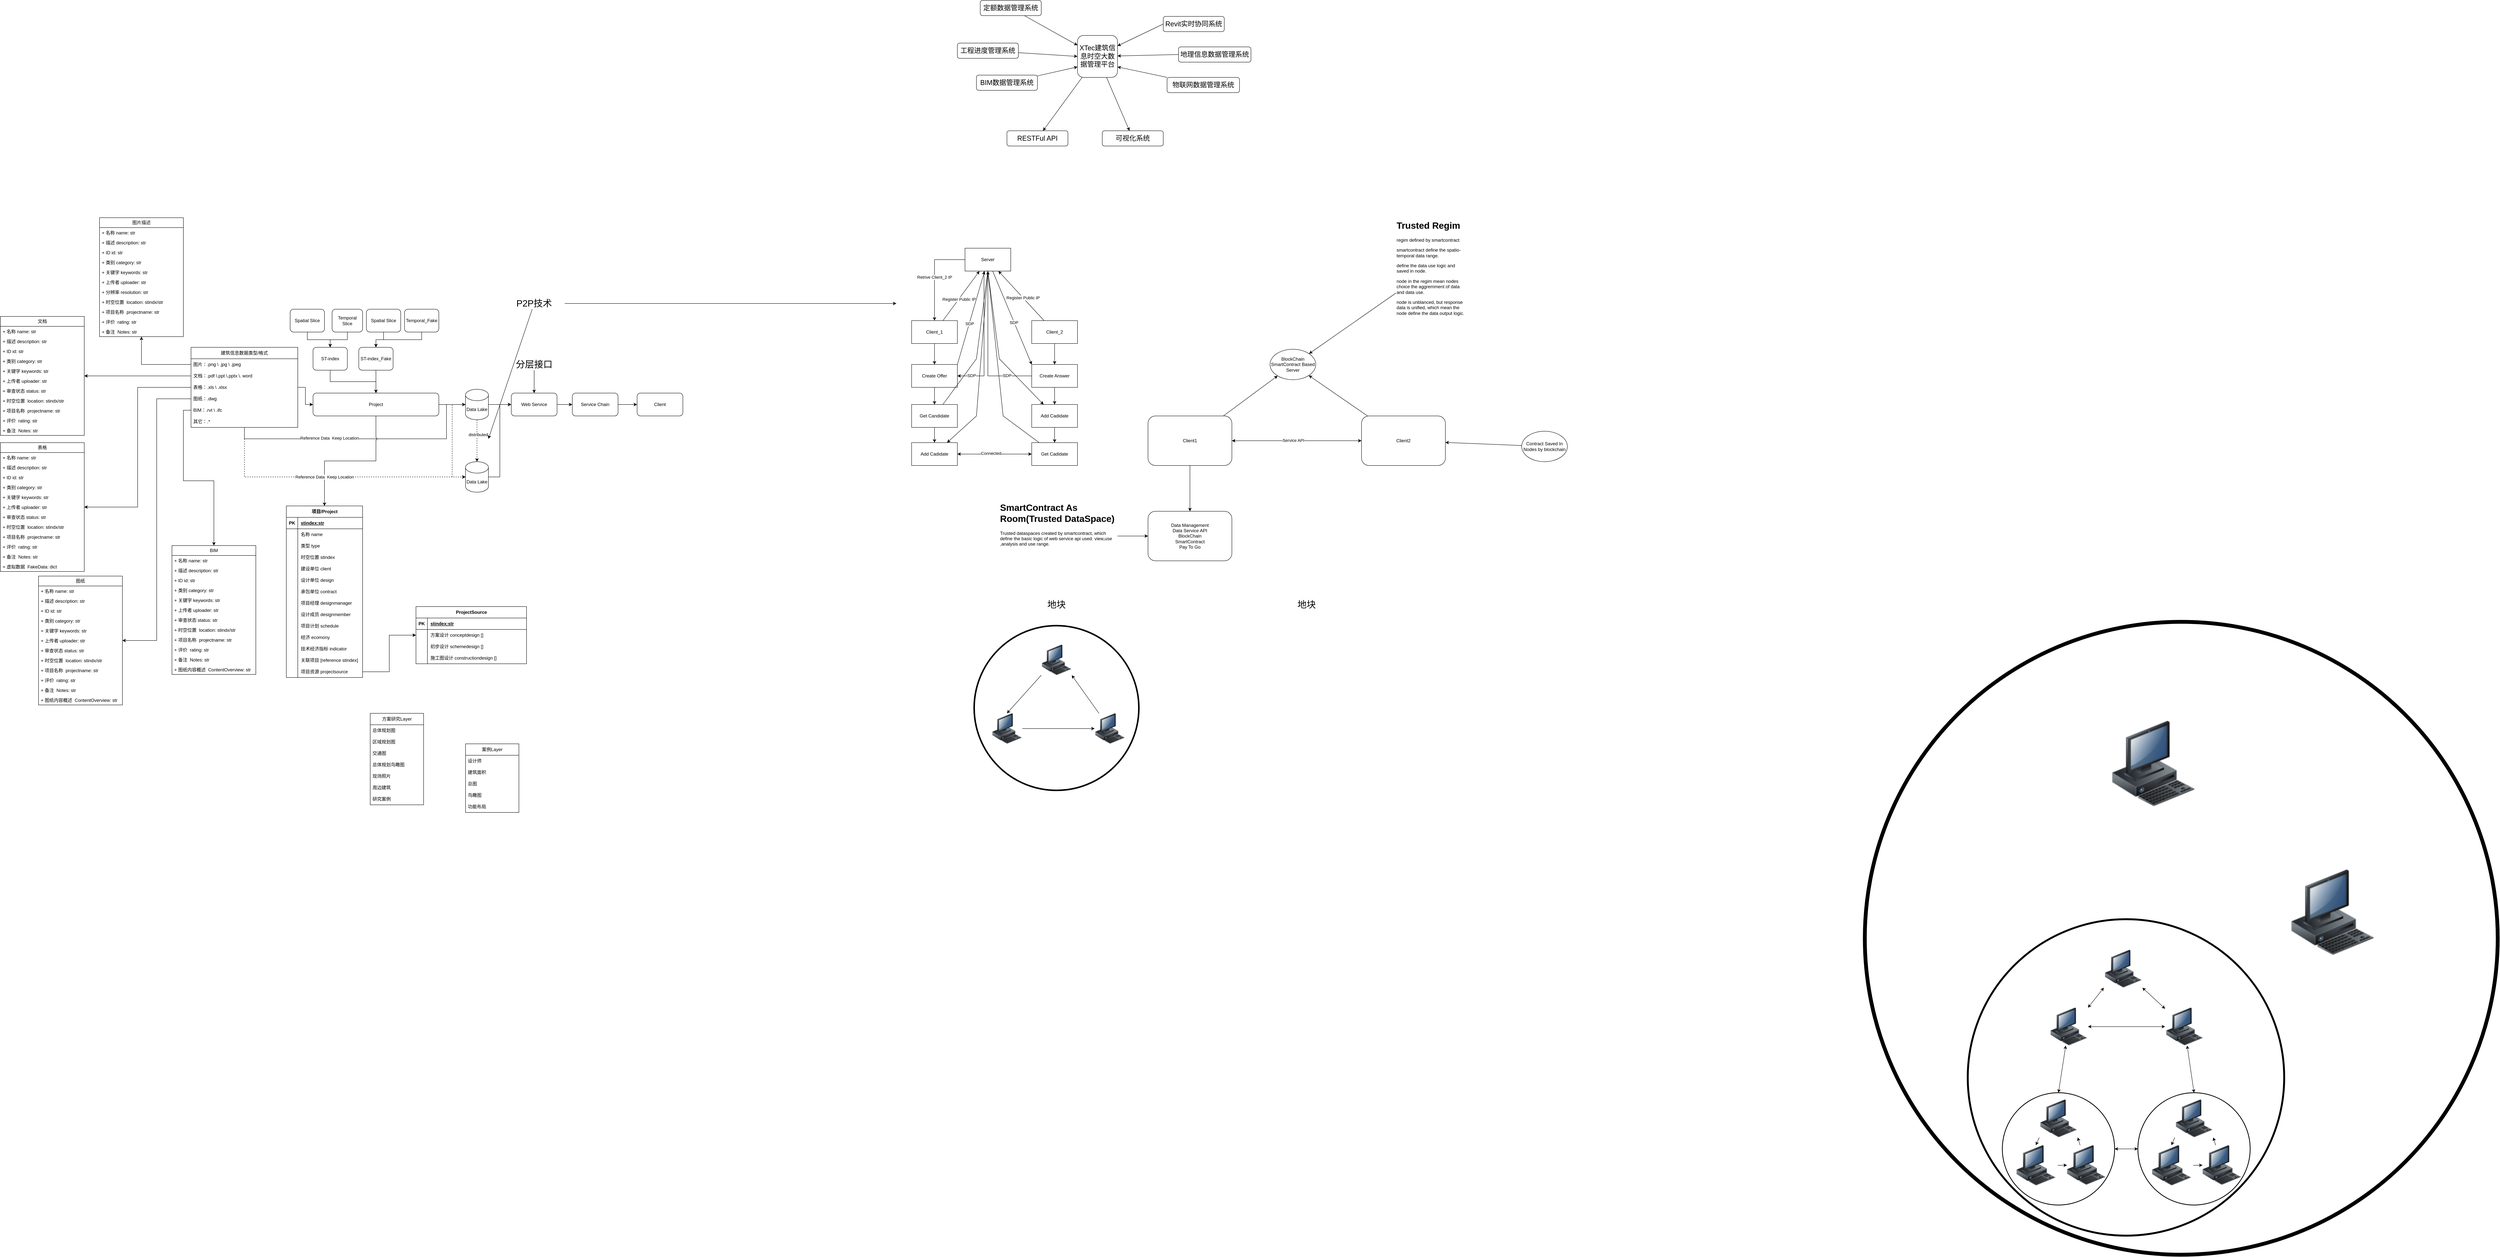 <mxfile version="27.1.4">
  <diagram id="kzi67lXi-NrXoAS8o9gu" name="第 1 页">
    <mxGraphModel dx="5553" dy="2930" grid="1" gridSize="10" guides="1" tooltips="1" connect="1" arrows="1" fold="1" page="0" pageScale="1" pageWidth="1169" pageHeight="827" math="0" shadow="0">
      <root>
        <mxCell id="0" />
        <mxCell id="1" parent="0" />
        <mxCell id="nltCtTxTrXQfKwKJxCPT-16" style="rounded=0;orthogonalLoop=1;jettySize=auto;html=1;" parent="1" source="nltCtTxTrXQfKwKJxCPT-1" target="nltCtTxTrXQfKwKJxCPT-15" edge="1">
          <mxGeometry relative="1" as="geometry" />
        </mxCell>
        <mxCell id="nltCtTxTrXQfKwKJxCPT-20" style="rounded=0;orthogonalLoop=1;jettySize=auto;html=1;" parent="1" source="nltCtTxTrXQfKwKJxCPT-1" target="nltCtTxTrXQfKwKJxCPT-19" edge="1">
          <mxGeometry relative="1" as="geometry" />
        </mxCell>
        <mxCell id="nltCtTxTrXQfKwKJxCPT-1" value="&lt;font style=&quot;font-size: 18px;&quot;&gt;XTec建筑信息时空大数据管理平台&lt;/font&gt;" style="rounded=1;whiteSpace=wrap;html=1;" parent="1" vertex="1">
          <mxGeometry x="2405" y="-18" width="105" height="110" as="geometry" />
        </mxCell>
        <mxCell id="nltCtTxTrXQfKwKJxCPT-3" style="rounded=0;orthogonalLoop=1;jettySize=auto;html=1;exitX=0;exitY=0.5;exitDx=0;exitDy=0;entryX=1;entryY=0.25;entryDx=0;entryDy=0;" parent="1" source="nltCtTxTrXQfKwKJxCPT-2" target="nltCtTxTrXQfKwKJxCPT-1" edge="1">
          <mxGeometry relative="1" as="geometry" />
        </mxCell>
        <mxCell id="nltCtTxTrXQfKwKJxCPT-2" value="&lt;div style=&quot;font-size: 18px;&quot;&gt;&lt;font style=&quot;font-size: 18px;&quot;&gt;Revit实时协同系统&lt;/font&gt;&lt;/div&gt;" style="rounded=1;whiteSpace=wrap;html=1;" parent="1" vertex="1">
          <mxGeometry x="2630" y="-68" width="160" height="40" as="geometry" />
        </mxCell>
        <mxCell id="nltCtTxTrXQfKwKJxCPT-5" style="rounded=0;orthogonalLoop=1;jettySize=auto;html=1;" parent="1" source="nltCtTxTrXQfKwKJxCPT-4" target="nltCtTxTrXQfKwKJxCPT-1" edge="1">
          <mxGeometry relative="1" as="geometry">
            <mxPoint x="2380" y="12" as="targetPoint" />
          </mxGeometry>
        </mxCell>
        <mxCell id="nltCtTxTrXQfKwKJxCPT-4" value="&lt;div style=&quot;font-size: 18px;&quot;&gt;定额数据管理系统&lt;/div&gt;" style="rounded=1;whiteSpace=wrap;html=1;" parent="1" vertex="1">
          <mxGeometry x="2150" y="-110" width="160" height="40" as="geometry" />
        </mxCell>
        <mxCell id="nltCtTxTrXQfKwKJxCPT-7" style="rounded=0;orthogonalLoop=1;jettySize=auto;html=1;entryX=0;entryY=0.5;entryDx=0;entryDy=0;" parent="1" source="nltCtTxTrXQfKwKJxCPT-6" target="nltCtTxTrXQfKwKJxCPT-1" edge="1">
          <mxGeometry relative="1" as="geometry" />
        </mxCell>
        <mxCell id="nltCtTxTrXQfKwKJxCPT-6" value="&lt;font style=&quot;font-size: 18px;&quot;&gt;工程进度管理系统&lt;/font&gt;" style="rounded=1;whiteSpace=wrap;html=1;" parent="1" vertex="1">
          <mxGeometry x="2090" y="2" width="160" height="40" as="geometry" />
        </mxCell>
        <mxCell id="nltCtTxTrXQfKwKJxCPT-13" style="rounded=0;orthogonalLoop=1;jettySize=auto;html=1;entryX=0;entryY=0.75;entryDx=0;entryDy=0;" parent="1" source="nltCtTxTrXQfKwKJxCPT-8" target="nltCtTxTrXQfKwKJxCPT-1" edge="1">
          <mxGeometry relative="1" as="geometry" />
        </mxCell>
        <mxCell id="nltCtTxTrXQfKwKJxCPT-8" value="&lt;font style=&quot;font-size: 18px;&quot;&gt;BIM数据管理系统&lt;/font&gt;" style="rounded=1;whiteSpace=wrap;html=1;" parent="1" vertex="1">
          <mxGeometry x="2140" y="86" width="160" height="40" as="geometry" />
        </mxCell>
        <mxCell id="nltCtTxTrXQfKwKJxCPT-12" style="rounded=0;orthogonalLoop=1;jettySize=auto;html=1;exitX=0;exitY=0.5;exitDx=0;exitDy=0;" parent="1" source="nltCtTxTrXQfKwKJxCPT-11" target="nltCtTxTrXQfKwKJxCPT-1" edge="1">
          <mxGeometry relative="1" as="geometry" />
        </mxCell>
        <mxCell id="nltCtTxTrXQfKwKJxCPT-11" value="&lt;font style=&quot;font-size: 18px;&quot;&gt;地理信息数据管理系统&lt;/font&gt;" style="rounded=1;whiteSpace=wrap;html=1;" parent="1" vertex="1">
          <mxGeometry x="2670" y="12" width="190" height="40" as="geometry" />
        </mxCell>
        <mxCell id="nltCtTxTrXQfKwKJxCPT-15" value="&lt;font style=&quot;font-size: 18px;&quot;&gt;RESTFul API&lt;/font&gt;" style="rounded=1;whiteSpace=wrap;html=1;" parent="1" vertex="1">
          <mxGeometry x="2220" y="232" width="160" height="40" as="geometry" />
        </mxCell>
        <mxCell id="nltCtTxTrXQfKwKJxCPT-18" style="rounded=0;orthogonalLoop=1;jettySize=auto;html=1;entryX=1;entryY=0.75;entryDx=0;entryDy=0;" parent="1" source="nltCtTxTrXQfKwKJxCPT-17" target="nltCtTxTrXQfKwKJxCPT-1" edge="1">
          <mxGeometry relative="1" as="geometry" />
        </mxCell>
        <mxCell id="nltCtTxTrXQfKwKJxCPT-17" value="&lt;font style=&quot;font-size: 18px;&quot;&gt;物联网数据管理系统&lt;/font&gt;" style="rounded=1;whiteSpace=wrap;html=1;" parent="1" vertex="1">
          <mxGeometry x="2640" y="92" width="190" height="40" as="geometry" />
        </mxCell>
        <mxCell id="nltCtTxTrXQfKwKJxCPT-19" value="&lt;font style=&quot;font-size: 18px;&quot;&gt;可视化系统&lt;/font&gt;" style="rounded=1;whiteSpace=wrap;html=1;" parent="1" vertex="1">
          <mxGeometry x="2470" y="232" width="160" height="40" as="geometry" />
        </mxCell>
        <mxCell id="k4bysfWG0cwB1rlPcwAL-10" style="edgeStyle=orthogonalEdgeStyle;rounded=0;orthogonalLoop=1;jettySize=auto;html=1;" parent="1" source="k4bysfWG0cwB1rlPcwAL-3" target="k4bysfWG0cwB1rlPcwAL-9" edge="1">
          <mxGeometry relative="1" as="geometry" />
        </mxCell>
        <mxCell id="k4bysfWG0cwB1rlPcwAL-27" style="edgeStyle=orthogonalEdgeStyle;rounded=0;orthogonalLoop=1;jettySize=auto;html=1;entryX=0;entryY=0.5;entryDx=0;entryDy=0;entryPerimeter=0;" parent="1" source="k4bysfWG0cwB1rlPcwAL-3" target="k4bysfWG0cwB1rlPcwAL-24" edge="1">
          <mxGeometry relative="1" as="geometry">
            <mxPoint x="850" y="1230" as="targetPoint" />
            <Array as="points">
              <mxPoint x="220" y="1040" />
              <mxPoint x="750" y="1040" />
              <mxPoint x="750" y="950" />
            </Array>
          </mxGeometry>
        </mxCell>
        <mxCell id="k4bysfWG0cwB1rlPcwAL-28" value="&lt;div&gt;Reference Data&amp;nbsp; Keep Location&lt;/div&gt;" style="edgeLabel;html=1;align=center;verticalAlign=middle;resizable=0;points=[];" parent="k4bysfWG0cwB1rlPcwAL-27" vertex="1" connectable="0">
          <mxGeometry x="-0.278" y="2" relative="1" as="geometry">
            <mxPoint as="offset" />
          </mxGeometry>
        </mxCell>
        <mxCell id="k4bysfWG0cwB1rlPcwAL-42" style="edgeStyle=orthogonalEdgeStyle;rounded=0;orthogonalLoop=1;jettySize=auto;html=1;entryX=0;entryY=0.5;entryDx=0;entryDy=0;entryPerimeter=0;dashed=1;" parent="1" source="k4bysfWG0cwB1rlPcwAL-3" target="k4bysfWG0cwB1rlPcwAL-37" edge="1">
          <mxGeometry relative="1" as="geometry">
            <mxPoint x="690" y="1150" as="targetPoint" />
            <Array as="points">
              <mxPoint x="220" y="1140" />
            </Array>
          </mxGeometry>
        </mxCell>
        <mxCell id="k4bysfWG0cwB1rlPcwAL-3" value="建筑信息数据类型/格式" style="swimlane;fontStyle=0;childLayout=stackLayout;horizontal=1;startSize=30;horizontalStack=0;resizeParent=1;resizeParentMax=0;resizeLast=0;collapsible=1;marginBottom=0;whiteSpace=wrap;html=1;" parent="1" vertex="1">
          <mxGeometry x="80" y="800" width="280" height="210" as="geometry" />
        </mxCell>
        <mxCell id="k4bysfWG0cwB1rlPcwAL-4" value="图片：.png \ .jpg \ .jpeg" style="text;strokeColor=none;fillColor=none;align=left;verticalAlign=middle;spacingLeft=4;spacingRight=4;overflow=hidden;points=[[0,0.5],[1,0.5]];portConstraint=eastwest;rotatable=0;whiteSpace=wrap;html=1;" parent="k4bysfWG0cwB1rlPcwAL-3" vertex="1">
          <mxGeometry y="30" width="280" height="30" as="geometry" />
        </mxCell>
        <mxCell id="k4bysfWG0cwB1rlPcwAL-5" value="&lt;div&gt;文档：.pdf \.ppt \.pptx \. word&lt;/div&gt;" style="text;strokeColor=none;fillColor=none;align=left;verticalAlign=middle;spacingLeft=4;spacingRight=4;overflow=hidden;points=[[0,0.5],[1,0.5]];portConstraint=eastwest;rotatable=0;whiteSpace=wrap;html=1;" parent="k4bysfWG0cwB1rlPcwAL-3" vertex="1">
          <mxGeometry y="60" width="280" height="30" as="geometry" />
        </mxCell>
        <mxCell id="k4bysfWG0cwB1rlPcwAL-6" value="表格：.xls \ .xlsx" style="text;strokeColor=none;fillColor=none;align=left;verticalAlign=middle;spacingLeft=4;spacingRight=4;overflow=hidden;points=[[0,0.5],[1,0.5]];portConstraint=eastwest;rotatable=0;whiteSpace=wrap;html=1;" parent="k4bysfWG0cwB1rlPcwAL-3" vertex="1">
          <mxGeometry y="90" width="280" height="30" as="geometry" />
        </mxCell>
        <mxCell id="k4bysfWG0cwB1rlPcwAL-8" value="图纸：.dwg" style="text;strokeColor=none;fillColor=none;align=left;verticalAlign=middle;spacingLeft=4;spacingRight=4;overflow=hidden;points=[[0,0.5],[1,0.5]];portConstraint=eastwest;rotatable=0;whiteSpace=wrap;html=1;" parent="k4bysfWG0cwB1rlPcwAL-3" vertex="1">
          <mxGeometry y="120" width="280" height="30" as="geometry" />
        </mxCell>
        <mxCell id="k4bysfWG0cwB1rlPcwAL-7" value="BIM：.rvt \ .ifc" style="text;strokeColor=none;fillColor=none;align=left;verticalAlign=middle;spacingLeft=4;spacingRight=4;overflow=hidden;points=[[0,0.5],[1,0.5]];portConstraint=eastwest;rotatable=0;whiteSpace=wrap;html=1;" parent="k4bysfWG0cwB1rlPcwAL-3" vertex="1">
          <mxGeometry y="150" width="280" height="30" as="geometry" />
        </mxCell>
        <mxCell id="B6ag2zjZWW22Zz8-JqLK-8" value="其它：.*" style="text;strokeColor=none;fillColor=none;align=left;verticalAlign=middle;spacingLeft=4;spacingRight=4;overflow=hidden;points=[[0,0.5],[1,0.5]];portConstraint=eastwest;rotatable=0;whiteSpace=wrap;html=1;" parent="k4bysfWG0cwB1rlPcwAL-3" vertex="1">
          <mxGeometry y="180" width="280" height="30" as="geometry" />
        </mxCell>
        <mxCell id="k4bysfWG0cwB1rlPcwAL-25" style="edgeStyle=orthogonalEdgeStyle;rounded=0;orthogonalLoop=1;jettySize=auto;html=1;" parent="1" source="k4bysfWG0cwB1rlPcwAL-9" target="k4bysfWG0cwB1rlPcwAL-24" edge="1">
          <mxGeometry relative="1" as="geometry" />
        </mxCell>
        <mxCell id="k4bysfWG0cwB1rlPcwAL-132" style="edgeStyle=orthogonalEdgeStyle;rounded=0;orthogonalLoop=1;jettySize=auto;html=1;entryX=0.5;entryY=0;entryDx=0;entryDy=0;jumpStyle=arc;" parent="1" source="k4bysfWG0cwB1rlPcwAL-9" target="k4bysfWG0cwB1rlPcwAL-119" edge="1">
          <mxGeometry relative="1" as="geometry" />
        </mxCell>
        <mxCell id="k4bysfWG0cwB1rlPcwAL-9" value="Project" style="rounded=1;whiteSpace=wrap;html=1;" parent="1" vertex="1">
          <mxGeometry x="400" y="920" width="330" height="60" as="geometry" />
        </mxCell>
        <mxCell id="k4bysfWG0cwB1rlPcwAL-12" value="" style="edgeStyle=orthogonalEdgeStyle;rounded=0;orthogonalLoop=1;jettySize=auto;html=1;" parent="1" source="k4bysfWG0cwB1rlPcwAL-11" target="k4bysfWG0cwB1rlPcwAL-9" edge="1">
          <mxGeometry relative="1" as="geometry" />
        </mxCell>
        <mxCell id="k4bysfWG0cwB1rlPcwAL-11" value="ST-index" style="rounded=1;whiteSpace=wrap;html=1;" parent="1" vertex="1">
          <mxGeometry x="400" y="800" width="90" height="60" as="geometry" />
        </mxCell>
        <mxCell id="k4bysfWG0cwB1rlPcwAL-14" style="edgeStyle=orthogonalEdgeStyle;rounded=0;orthogonalLoop=1;jettySize=auto;html=1;" parent="1" source="k4bysfWG0cwB1rlPcwAL-13" target="k4bysfWG0cwB1rlPcwAL-9" edge="1">
          <mxGeometry relative="1" as="geometry" />
        </mxCell>
        <mxCell id="k4bysfWG0cwB1rlPcwAL-13" value="ST-index_Fake" style="rounded=1;whiteSpace=wrap;html=1;" parent="1" vertex="1">
          <mxGeometry x="520" y="800" width="90" height="60" as="geometry" />
        </mxCell>
        <mxCell id="k4bysfWG0cwB1rlPcwAL-17" style="edgeStyle=orthogonalEdgeStyle;rounded=0;orthogonalLoop=1;jettySize=auto;html=1;" parent="1" source="k4bysfWG0cwB1rlPcwAL-15" target="k4bysfWG0cwB1rlPcwAL-11" edge="1">
          <mxGeometry relative="1" as="geometry" />
        </mxCell>
        <mxCell id="k4bysfWG0cwB1rlPcwAL-15" value="Spatial Slice" style="rounded=1;whiteSpace=wrap;html=1;" parent="1" vertex="1">
          <mxGeometry x="340" y="700" width="90" height="60" as="geometry" />
        </mxCell>
        <mxCell id="k4bysfWG0cwB1rlPcwAL-19" style="edgeStyle=orthogonalEdgeStyle;rounded=0;orthogonalLoop=1;jettySize=auto;html=1;" parent="1" source="k4bysfWG0cwB1rlPcwAL-16" target="k4bysfWG0cwB1rlPcwAL-11" edge="1">
          <mxGeometry relative="1" as="geometry" />
        </mxCell>
        <mxCell id="k4bysfWG0cwB1rlPcwAL-16" value="Temporal Slice" style="rounded=1;whiteSpace=wrap;html=1;" parent="1" vertex="1">
          <mxGeometry x="450" y="700" width="80" height="60" as="geometry" />
        </mxCell>
        <mxCell id="k4bysfWG0cwB1rlPcwAL-21" style="edgeStyle=orthogonalEdgeStyle;rounded=0;orthogonalLoop=1;jettySize=auto;html=1;" parent="1" source="k4bysfWG0cwB1rlPcwAL-20" target="k4bysfWG0cwB1rlPcwAL-13" edge="1">
          <mxGeometry relative="1" as="geometry" />
        </mxCell>
        <mxCell id="k4bysfWG0cwB1rlPcwAL-20" value="Spatial Slice" style="rounded=1;whiteSpace=wrap;html=1;" parent="1" vertex="1">
          <mxGeometry x="540" y="700" width="90" height="60" as="geometry" />
        </mxCell>
        <mxCell id="k4bysfWG0cwB1rlPcwAL-23" style="edgeStyle=orthogonalEdgeStyle;rounded=0;orthogonalLoop=1;jettySize=auto;html=1;exitX=0.5;exitY=1;exitDx=0;exitDy=0;" parent="1" source="k4bysfWG0cwB1rlPcwAL-22" target="k4bysfWG0cwB1rlPcwAL-13" edge="1">
          <mxGeometry relative="1" as="geometry" />
        </mxCell>
        <mxCell id="k4bysfWG0cwB1rlPcwAL-22" value="Temporal_Fake" style="rounded=1;whiteSpace=wrap;html=1;" parent="1" vertex="1">
          <mxGeometry x="640" y="700" width="90" height="60" as="geometry" />
        </mxCell>
        <mxCell id="k4bysfWG0cwB1rlPcwAL-30" style="edgeStyle=orthogonalEdgeStyle;rounded=0;orthogonalLoop=1;jettySize=auto;html=1;" parent="1" source="k4bysfWG0cwB1rlPcwAL-24" target="k4bysfWG0cwB1rlPcwAL-29" edge="1">
          <mxGeometry relative="1" as="geometry" />
        </mxCell>
        <mxCell id="k4bysfWG0cwB1rlPcwAL-38" style="edgeStyle=orthogonalEdgeStyle;rounded=0;orthogonalLoop=1;jettySize=auto;html=1;dashed=1;" parent="1" source="k4bysfWG0cwB1rlPcwAL-24" target="k4bysfWG0cwB1rlPcwAL-37" edge="1">
          <mxGeometry relative="1" as="geometry" />
        </mxCell>
        <mxCell id="k4bysfWG0cwB1rlPcwAL-39" value="distributed" style="edgeLabel;html=1;align=center;verticalAlign=middle;resizable=0;points=[];" parent="k4bysfWG0cwB1rlPcwAL-38" vertex="1" connectable="0">
          <mxGeometry x="-0.297" y="3" relative="1" as="geometry">
            <mxPoint as="offset" />
          </mxGeometry>
        </mxCell>
        <mxCell id="k4bysfWG0cwB1rlPcwAL-24" value="Data Lake" style="shape=cylinder3;whiteSpace=wrap;html=1;boundedLbl=1;backgroundOutline=1;size=15;" parent="1" vertex="1">
          <mxGeometry x="800" y="910" width="60" height="80" as="geometry" />
        </mxCell>
        <mxCell id="k4bysfWG0cwB1rlPcwAL-32" style="edgeStyle=orthogonalEdgeStyle;rounded=0;orthogonalLoop=1;jettySize=auto;html=1;" parent="1" source="k4bysfWG0cwB1rlPcwAL-29" target="k4bysfWG0cwB1rlPcwAL-31" edge="1">
          <mxGeometry relative="1" as="geometry" />
        </mxCell>
        <mxCell id="k4bysfWG0cwB1rlPcwAL-29" value="Web Service" style="rounded=1;whiteSpace=wrap;html=1;" parent="1" vertex="1">
          <mxGeometry x="920" y="920" width="120" height="60" as="geometry" />
        </mxCell>
        <mxCell id="k4bysfWG0cwB1rlPcwAL-34" style="edgeStyle=orthogonalEdgeStyle;rounded=0;orthogonalLoop=1;jettySize=auto;html=1;entryX=0;entryY=0.5;entryDx=0;entryDy=0;" parent="1" source="k4bysfWG0cwB1rlPcwAL-31" target="k4bysfWG0cwB1rlPcwAL-33" edge="1">
          <mxGeometry relative="1" as="geometry" />
        </mxCell>
        <mxCell id="k4bysfWG0cwB1rlPcwAL-31" value="Service Chain" style="rounded=1;whiteSpace=wrap;html=1;" parent="1" vertex="1">
          <mxGeometry x="1080" y="920" width="120" height="60" as="geometry" />
        </mxCell>
        <mxCell id="k4bysfWG0cwB1rlPcwAL-33" value="Client" style="rounded=1;whiteSpace=wrap;html=1;" parent="1" vertex="1">
          <mxGeometry x="1250" y="920" width="120" height="60" as="geometry" />
        </mxCell>
        <mxCell id="k4bysfWG0cwB1rlPcwAL-40" style="edgeStyle=orthogonalEdgeStyle;rounded=0;orthogonalLoop=1;jettySize=auto;html=1;entryX=0;entryY=0.5;entryDx=0;entryDy=0;" parent="1" source="k4bysfWG0cwB1rlPcwAL-37" target="k4bysfWG0cwB1rlPcwAL-29" edge="1">
          <mxGeometry relative="1" as="geometry" />
        </mxCell>
        <mxCell id="k4bysfWG0cwB1rlPcwAL-37" value="Data Lake" style="shape=cylinder3;whiteSpace=wrap;html=1;boundedLbl=1;backgroundOutline=1;size=15;" parent="1" vertex="1">
          <mxGeometry x="800" y="1100" width="60" height="80" as="geometry" />
        </mxCell>
        <mxCell id="k4bysfWG0cwB1rlPcwAL-41" style="edgeStyle=orthogonalEdgeStyle;rounded=0;orthogonalLoop=1;jettySize=auto;html=1;entryX=0;entryY=0.5;entryDx=0;entryDy=0;entryPerimeter=0;dashed=1;" parent="1" source="k4bysfWG0cwB1rlPcwAL-9" target="k4bysfWG0cwB1rlPcwAL-37" edge="1">
          <mxGeometry relative="1" as="geometry" />
        </mxCell>
        <mxCell id="k4bysfWG0cwB1rlPcwAL-43" value="&lt;div&gt;Reference Data&amp;nbsp; Keep Location&lt;/div&gt;" style="edgeLabel;html=1;align=center;verticalAlign=middle;resizable=0;points=[];" parent="1" vertex="1" connectable="0">
          <mxGeometry x="430.003" y="1140" as="geometry" />
        </mxCell>
        <mxCell id="k4bysfWG0cwB1rlPcwAL-45" value="图片描述" style="swimlane;fontStyle=0;childLayout=stackLayout;horizontal=1;startSize=26;fillColor=none;horizontalStack=0;resizeParent=1;resizeParentMax=0;resizeLast=0;collapsible=1;marginBottom=0;whiteSpace=wrap;html=1;" parent="1" vertex="1">
          <mxGeometry x="-160" y="460" width="220" height="312" as="geometry" />
        </mxCell>
        <mxCell id="k4bysfWG0cwB1rlPcwAL-46" value="+ 名称 name: str" style="text;strokeColor=none;fillColor=none;align=left;verticalAlign=top;spacingLeft=4;spacingRight=4;overflow=hidden;rotatable=0;points=[[0,0.5],[1,0.5]];portConstraint=eastwest;whiteSpace=wrap;html=1;" parent="k4bysfWG0cwB1rlPcwAL-45" vertex="1">
          <mxGeometry y="26" width="220" height="26" as="geometry" />
        </mxCell>
        <mxCell id="k4bysfWG0cwB1rlPcwAL-47" value="&lt;div&gt;+ 描述 description: str&lt;/div&gt;&lt;div&gt;&lt;br&gt;&lt;/div&gt;" style="text;strokeColor=none;fillColor=none;align=left;verticalAlign=top;spacingLeft=4;spacingRight=4;overflow=hidden;rotatable=0;points=[[0,0.5],[1,0.5]];portConstraint=eastwest;whiteSpace=wrap;html=1;" parent="k4bysfWG0cwB1rlPcwAL-45" vertex="1">
          <mxGeometry y="52" width="220" height="26" as="geometry" />
        </mxCell>
        <mxCell id="k4bysfWG0cwB1rlPcwAL-48" value="+ ID id: str" style="text;strokeColor=none;fillColor=none;align=left;verticalAlign=top;spacingLeft=4;spacingRight=4;overflow=hidden;rotatable=0;points=[[0,0.5],[1,0.5]];portConstraint=eastwest;whiteSpace=wrap;html=1;" parent="k4bysfWG0cwB1rlPcwAL-45" vertex="1">
          <mxGeometry y="78" width="220" height="26" as="geometry" />
        </mxCell>
        <mxCell id="k4bysfWG0cwB1rlPcwAL-52" value="+ 类别 category: str" style="text;strokeColor=none;fillColor=none;align=left;verticalAlign=top;spacingLeft=4;spacingRight=4;overflow=hidden;rotatable=0;points=[[0,0.5],[1,0.5]];portConstraint=eastwest;whiteSpace=wrap;html=1;" parent="k4bysfWG0cwB1rlPcwAL-45" vertex="1">
          <mxGeometry y="104" width="220" height="26" as="geometry" />
        </mxCell>
        <mxCell id="k4bysfWG0cwB1rlPcwAL-53" value="+ 关键字 keywords: str" style="text;strokeColor=none;fillColor=none;align=left;verticalAlign=top;spacingLeft=4;spacingRight=4;overflow=hidden;rotatable=0;points=[[0,0.5],[1,0.5]];portConstraint=eastwest;whiteSpace=wrap;html=1;" parent="k4bysfWG0cwB1rlPcwAL-45" vertex="1">
          <mxGeometry y="130" width="220" height="26" as="geometry" />
        </mxCell>
        <mxCell id="k4bysfWG0cwB1rlPcwAL-57" value="+ 上传者 uploader: str" style="text;strokeColor=none;fillColor=none;align=left;verticalAlign=top;spacingLeft=4;spacingRight=4;overflow=hidden;rotatable=0;points=[[0,0.5],[1,0.5]];portConstraint=eastwest;whiteSpace=wrap;html=1;" parent="k4bysfWG0cwB1rlPcwAL-45" vertex="1">
          <mxGeometry y="156" width="220" height="26" as="geometry" />
        </mxCell>
        <mxCell id="k4bysfWG0cwB1rlPcwAL-58" value="+ 分辨率 resolution: str" style="text;strokeColor=none;fillColor=none;align=left;verticalAlign=top;spacingLeft=4;spacingRight=4;overflow=hidden;rotatable=0;points=[[0,0.5],[1,0.5]];portConstraint=eastwest;whiteSpace=wrap;html=1;" parent="k4bysfWG0cwB1rlPcwAL-45" vertex="1">
          <mxGeometry y="182" width="220" height="26" as="geometry" />
        </mxCell>
        <mxCell id="k4bysfWG0cwB1rlPcwAL-59" value="+ 时空位置&amp;nbsp; location: stindx/str" style="text;strokeColor=none;fillColor=none;align=left;verticalAlign=top;spacingLeft=4;spacingRight=4;overflow=hidden;rotatable=0;points=[[0,0.5],[1,0.5]];portConstraint=eastwest;whiteSpace=wrap;html=1;" parent="k4bysfWG0cwB1rlPcwAL-45" vertex="1">
          <mxGeometry y="208" width="220" height="26" as="geometry" />
        </mxCell>
        <mxCell id="k4bysfWG0cwB1rlPcwAL-60" value="+ 项目名称&amp;nbsp; projectname: str" style="text;strokeColor=none;fillColor=none;align=left;verticalAlign=top;spacingLeft=4;spacingRight=4;overflow=hidden;rotatable=0;points=[[0,0.5],[1,0.5]];portConstraint=eastwest;whiteSpace=wrap;html=1;" parent="k4bysfWG0cwB1rlPcwAL-45" vertex="1">
          <mxGeometry y="234" width="220" height="26" as="geometry" />
        </mxCell>
        <mxCell id="k4bysfWG0cwB1rlPcwAL-61" value="+ 评价&amp;nbsp; rating: str" style="text;strokeColor=none;fillColor=none;align=left;verticalAlign=top;spacingLeft=4;spacingRight=4;overflow=hidden;rotatable=0;points=[[0,0.5],[1,0.5]];portConstraint=eastwest;whiteSpace=wrap;html=1;" parent="k4bysfWG0cwB1rlPcwAL-45" vertex="1">
          <mxGeometry y="260" width="220" height="26" as="geometry" />
        </mxCell>
        <mxCell id="k4bysfWG0cwB1rlPcwAL-62" value="+ 备注&amp;nbsp; Notes: str" style="text;strokeColor=none;fillColor=none;align=left;verticalAlign=top;spacingLeft=4;spacingRight=4;overflow=hidden;rotatable=0;points=[[0,0.5],[1,0.5]];portConstraint=eastwest;whiteSpace=wrap;html=1;" parent="k4bysfWG0cwB1rlPcwAL-45" vertex="1">
          <mxGeometry y="286" width="220" height="26" as="geometry" />
        </mxCell>
        <mxCell id="k4bysfWG0cwB1rlPcwAL-49" style="edgeStyle=orthogonalEdgeStyle;rounded=0;orthogonalLoop=1;jettySize=auto;html=1;" parent="1" source="k4bysfWG0cwB1rlPcwAL-4" target="k4bysfWG0cwB1rlPcwAL-45" edge="1">
          <mxGeometry relative="1" as="geometry" />
        </mxCell>
        <mxCell id="k4bysfWG0cwB1rlPcwAL-63" value="文档" style="swimlane;fontStyle=0;childLayout=stackLayout;horizontal=1;startSize=26;fillColor=none;horizontalStack=0;resizeParent=1;resizeParentMax=0;resizeLast=0;collapsible=1;marginBottom=0;whiteSpace=wrap;html=1;" parent="1" vertex="1">
          <mxGeometry x="-420" y="719" width="220" height="312" as="geometry" />
        </mxCell>
        <mxCell id="k4bysfWG0cwB1rlPcwAL-64" value="+ 名称 name: str" style="text;strokeColor=none;fillColor=none;align=left;verticalAlign=top;spacingLeft=4;spacingRight=4;overflow=hidden;rotatable=0;points=[[0,0.5],[1,0.5]];portConstraint=eastwest;whiteSpace=wrap;html=1;" parent="k4bysfWG0cwB1rlPcwAL-63" vertex="1">
          <mxGeometry y="26" width="220" height="26" as="geometry" />
        </mxCell>
        <mxCell id="k4bysfWG0cwB1rlPcwAL-65" value="&lt;div&gt;+ 描述 description: str&lt;/div&gt;&lt;div&gt;&lt;br&gt;&lt;/div&gt;" style="text;strokeColor=none;fillColor=none;align=left;verticalAlign=top;spacingLeft=4;spacingRight=4;overflow=hidden;rotatable=0;points=[[0,0.5],[1,0.5]];portConstraint=eastwest;whiteSpace=wrap;html=1;" parent="k4bysfWG0cwB1rlPcwAL-63" vertex="1">
          <mxGeometry y="52" width="220" height="26" as="geometry" />
        </mxCell>
        <mxCell id="k4bysfWG0cwB1rlPcwAL-66" value="+ ID id: str" style="text;strokeColor=none;fillColor=none;align=left;verticalAlign=top;spacingLeft=4;spacingRight=4;overflow=hidden;rotatable=0;points=[[0,0.5],[1,0.5]];portConstraint=eastwest;whiteSpace=wrap;html=1;" parent="k4bysfWG0cwB1rlPcwAL-63" vertex="1">
          <mxGeometry y="78" width="220" height="26" as="geometry" />
        </mxCell>
        <mxCell id="k4bysfWG0cwB1rlPcwAL-67" value="+ 类别 category: str" style="text;strokeColor=none;fillColor=none;align=left;verticalAlign=top;spacingLeft=4;spacingRight=4;overflow=hidden;rotatable=0;points=[[0,0.5],[1,0.5]];portConstraint=eastwest;whiteSpace=wrap;html=1;" parent="k4bysfWG0cwB1rlPcwAL-63" vertex="1">
          <mxGeometry y="104" width="220" height="26" as="geometry" />
        </mxCell>
        <mxCell id="k4bysfWG0cwB1rlPcwAL-68" value="+ 关键字 keywords: str" style="text;strokeColor=none;fillColor=none;align=left;verticalAlign=top;spacingLeft=4;spacingRight=4;overflow=hidden;rotatable=0;points=[[0,0.5],[1,0.5]];portConstraint=eastwest;whiteSpace=wrap;html=1;" parent="k4bysfWG0cwB1rlPcwAL-63" vertex="1">
          <mxGeometry y="130" width="220" height="26" as="geometry" />
        </mxCell>
        <mxCell id="k4bysfWG0cwB1rlPcwAL-69" value="+ 上传者 uploader: str" style="text;strokeColor=none;fillColor=none;align=left;verticalAlign=top;spacingLeft=4;spacingRight=4;overflow=hidden;rotatable=0;points=[[0,0.5],[1,0.5]];portConstraint=eastwest;whiteSpace=wrap;html=1;" parent="k4bysfWG0cwB1rlPcwAL-63" vertex="1">
          <mxGeometry y="156" width="220" height="26" as="geometry" />
        </mxCell>
        <mxCell id="k4bysfWG0cwB1rlPcwAL-70" value="+ 审查状态 status: str" style="text;strokeColor=none;fillColor=none;align=left;verticalAlign=top;spacingLeft=4;spacingRight=4;overflow=hidden;rotatable=0;points=[[0,0.5],[1,0.5]];portConstraint=eastwest;whiteSpace=wrap;html=1;" parent="k4bysfWG0cwB1rlPcwAL-63" vertex="1">
          <mxGeometry y="182" width="220" height="26" as="geometry" />
        </mxCell>
        <mxCell id="k4bysfWG0cwB1rlPcwAL-71" value="+ 时空位置&amp;nbsp; location: stindx/str" style="text;strokeColor=none;fillColor=none;align=left;verticalAlign=top;spacingLeft=4;spacingRight=4;overflow=hidden;rotatable=0;points=[[0,0.5],[1,0.5]];portConstraint=eastwest;whiteSpace=wrap;html=1;" parent="k4bysfWG0cwB1rlPcwAL-63" vertex="1">
          <mxGeometry y="208" width="220" height="26" as="geometry" />
        </mxCell>
        <mxCell id="k4bysfWG0cwB1rlPcwAL-72" value="+ 项目名称&amp;nbsp; projectname: str" style="text;strokeColor=none;fillColor=none;align=left;verticalAlign=top;spacingLeft=4;spacingRight=4;overflow=hidden;rotatable=0;points=[[0,0.5],[1,0.5]];portConstraint=eastwest;whiteSpace=wrap;html=1;" parent="k4bysfWG0cwB1rlPcwAL-63" vertex="1">
          <mxGeometry y="234" width="220" height="26" as="geometry" />
        </mxCell>
        <mxCell id="k4bysfWG0cwB1rlPcwAL-73" value="+ 评价&amp;nbsp; rating: str" style="text;strokeColor=none;fillColor=none;align=left;verticalAlign=top;spacingLeft=4;spacingRight=4;overflow=hidden;rotatable=0;points=[[0,0.5],[1,0.5]];portConstraint=eastwest;whiteSpace=wrap;html=1;" parent="k4bysfWG0cwB1rlPcwAL-63" vertex="1">
          <mxGeometry y="260" width="220" height="26" as="geometry" />
        </mxCell>
        <mxCell id="k4bysfWG0cwB1rlPcwAL-74" value="+ 备注&amp;nbsp; Notes: str" style="text;strokeColor=none;fillColor=none;align=left;verticalAlign=top;spacingLeft=4;spacingRight=4;overflow=hidden;rotatable=0;points=[[0,0.5],[1,0.5]];portConstraint=eastwest;whiteSpace=wrap;html=1;" parent="k4bysfWG0cwB1rlPcwAL-63" vertex="1">
          <mxGeometry y="286" width="220" height="26" as="geometry" />
        </mxCell>
        <mxCell id="k4bysfWG0cwB1rlPcwAL-76" style="edgeStyle=orthogonalEdgeStyle;rounded=0;orthogonalLoop=1;jettySize=auto;html=1;" parent="1" source="k4bysfWG0cwB1rlPcwAL-5" target="k4bysfWG0cwB1rlPcwAL-63" edge="1">
          <mxGeometry relative="1" as="geometry" />
        </mxCell>
        <mxCell id="k4bysfWG0cwB1rlPcwAL-77" value="表格" style="swimlane;fontStyle=0;childLayout=stackLayout;horizontal=1;startSize=26;fillColor=none;horizontalStack=0;resizeParent=1;resizeParentMax=0;resizeLast=0;collapsible=1;marginBottom=0;whiteSpace=wrap;html=1;" parent="1" vertex="1">
          <mxGeometry x="-420" y="1050" width="220" height="338" as="geometry" />
        </mxCell>
        <mxCell id="k4bysfWG0cwB1rlPcwAL-78" value="+ 名称 name: str" style="text;strokeColor=none;fillColor=none;align=left;verticalAlign=top;spacingLeft=4;spacingRight=4;overflow=hidden;rotatable=0;points=[[0,0.5],[1,0.5]];portConstraint=eastwest;whiteSpace=wrap;html=1;" parent="k4bysfWG0cwB1rlPcwAL-77" vertex="1">
          <mxGeometry y="26" width="220" height="26" as="geometry" />
        </mxCell>
        <mxCell id="k4bysfWG0cwB1rlPcwAL-79" value="&lt;div&gt;+ 描述 description: str&lt;/div&gt;&lt;div&gt;&lt;br&gt;&lt;/div&gt;" style="text;strokeColor=none;fillColor=none;align=left;verticalAlign=top;spacingLeft=4;spacingRight=4;overflow=hidden;rotatable=0;points=[[0,0.5],[1,0.5]];portConstraint=eastwest;whiteSpace=wrap;html=1;" parent="k4bysfWG0cwB1rlPcwAL-77" vertex="1">
          <mxGeometry y="52" width="220" height="26" as="geometry" />
        </mxCell>
        <mxCell id="k4bysfWG0cwB1rlPcwAL-80" value="+ ID id: str" style="text;strokeColor=none;fillColor=none;align=left;verticalAlign=top;spacingLeft=4;spacingRight=4;overflow=hidden;rotatable=0;points=[[0,0.5],[1,0.5]];portConstraint=eastwest;whiteSpace=wrap;html=1;" parent="k4bysfWG0cwB1rlPcwAL-77" vertex="1">
          <mxGeometry y="78" width="220" height="26" as="geometry" />
        </mxCell>
        <mxCell id="k4bysfWG0cwB1rlPcwAL-81" value="+ 类别 category: str" style="text;strokeColor=none;fillColor=none;align=left;verticalAlign=top;spacingLeft=4;spacingRight=4;overflow=hidden;rotatable=0;points=[[0,0.5],[1,0.5]];portConstraint=eastwest;whiteSpace=wrap;html=1;" parent="k4bysfWG0cwB1rlPcwAL-77" vertex="1">
          <mxGeometry y="104" width="220" height="26" as="geometry" />
        </mxCell>
        <mxCell id="k4bysfWG0cwB1rlPcwAL-82" value="+ 关键字 keywords: str" style="text;strokeColor=none;fillColor=none;align=left;verticalAlign=top;spacingLeft=4;spacingRight=4;overflow=hidden;rotatable=0;points=[[0,0.5],[1,0.5]];portConstraint=eastwest;whiteSpace=wrap;html=1;" parent="k4bysfWG0cwB1rlPcwAL-77" vertex="1">
          <mxGeometry y="130" width="220" height="26" as="geometry" />
        </mxCell>
        <mxCell id="k4bysfWG0cwB1rlPcwAL-83" value="+ 上传者 uploader: str" style="text;strokeColor=none;fillColor=none;align=left;verticalAlign=top;spacingLeft=4;spacingRight=4;overflow=hidden;rotatable=0;points=[[0,0.5],[1,0.5]];portConstraint=eastwest;whiteSpace=wrap;html=1;" parent="k4bysfWG0cwB1rlPcwAL-77" vertex="1">
          <mxGeometry y="156" width="220" height="26" as="geometry" />
        </mxCell>
        <mxCell id="k4bysfWG0cwB1rlPcwAL-84" value="+ 审查状态 status: str" style="text;strokeColor=none;fillColor=none;align=left;verticalAlign=top;spacingLeft=4;spacingRight=4;overflow=hidden;rotatable=0;points=[[0,0.5],[1,0.5]];portConstraint=eastwest;whiteSpace=wrap;html=1;" parent="k4bysfWG0cwB1rlPcwAL-77" vertex="1">
          <mxGeometry y="182" width="220" height="26" as="geometry" />
        </mxCell>
        <mxCell id="k4bysfWG0cwB1rlPcwAL-85" value="+ 时空位置&amp;nbsp; location: stindx/str" style="text;strokeColor=none;fillColor=none;align=left;verticalAlign=top;spacingLeft=4;spacingRight=4;overflow=hidden;rotatable=0;points=[[0,0.5],[1,0.5]];portConstraint=eastwest;whiteSpace=wrap;html=1;" parent="k4bysfWG0cwB1rlPcwAL-77" vertex="1">
          <mxGeometry y="208" width="220" height="26" as="geometry" />
        </mxCell>
        <mxCell id="k4bysfWG0cwB1rlPcwAL-86" value="+ 项目名称&amp;nbsp; projectname: str" style="text;strokeColor=none;fillColor=none;align=left;verticalAlign=top;spacingLeft=4;spacingRight=4;overflow=hidden;rotatable=0;points=[[0,0.5],[1,0.5]];portConstraint=eastwest;whiteSpace=wrap;html=1;" parent="k4bysfWG0cwB1rlPcwAL-77" vertex="1">
          <mxGeometry y="234" width="220" height="26" as="geometry" />
        </mxCell>
        <mxCell id="k4bysfWG0cwB1rlPcwAL-87" value="+ 评价&amp;nbsp; rating: str" style="text;strokeColor=none;fillColor=none;align=left;verticalAlign=top;spacingLeft=4;spacingRight=4;overflow=hidden;rotatable=0;points=[[0,0.5],[1,0.5]];portConstraint=eastwest;whiteSpace=wrap;html=1;" parent="k4bysfWG0cwB1rlPcwAL-77" vertex="1">
          <mxGeometry y="260" width="220" height="26" as="geometry" />
        </mxCell>
        <mxCell id="k4bysfWG0cwB1rlPcwAL-88" value="+ 备注&amp;nbsp; Notes: str" style="text;strokeColor=none;fillColor=none;align=left;verticalAlign=top;spacingLeft=4;spacingRight=4;overflow=hidden;rotatable=0;points=[[0,0.5],[1,0.5]];portConstraint=eastwest;whiteSpace=wrap;html=1;" parent="k4bysfWG0cwB1rlPcwAL-77" vertex="1">
          <mxGeometry y="286" width="220" height="26" as="geometry" />
        </mxCell>
        <mxCell id="k4bysfWG0cwB1rlPcwAL-89" value="+ 虚拟数据&amp;nbsp; FakeData: dict" style="text;strokeColor=none;fillColor=none;align=left;verticalAlign=top;spacingLeft=4;spacingRight=4;overflow=hidden;rotatable=0;points=[[0,0.5],[1,0.5]];portConstraint=eastwest;whiteSpace=wrap;html=1;" parent="k4bysfWG0cwB1rlPcwAL-77" vertex="1">
          <mxGeometry y="312" width="220" height="26" as="geometry" />
        </mxCell>
        <mxCell id="k4bysfWG0cwB1rlPcwAL-90" style="edgeStyle=orthogonalEdgeStyle;rounded=0;orthogonalLoop=1;jettySize=auto;html=1;entryX=1;entryY=0.5;entryDx=0;entryDy=0;" parent="1" source="k4bysfWG0cwB1rlPcwAL-6" target="k4bysfWG0cwB1rlPcwAL-83" edge="1">
          <mxGeometry relative="1" as="geometry" />
        </mxCell>
        <mxCell id="k4bysfWG0cwB1rlPcwAL-91" value="图纸" style="swimlane;fontStyle=0;childLayout=stackLayout;horizontal=1;startSize=26;fillColor=none;horizontalStack=0;resizeParent=1;resizeParentMax=0;resizeLast=0;collapsible=1;marginBottom=0;whiteSpace=wrap;html=1;" parent="1" vertex="1">
          <mxGeometry x="-320" y="1400" width="220" height="338" as="geometry" />
        </mxCell>
        <mxCell id="k4bysfWG0cwB1rlPcwAL-92" value="+ 名称 name: str" style="text;strokeColor=none;fillColor=none;align=left;verticalAlign=top;spacingLeft=4;spacingRight=4;overflow=hidden;rotatable=0;points=[[0,0.5],[1,0.5]];portConstraint=eastwest;whiteSpace=wrap;html=1;" parent="k4bysfWG0cwB1rlPcwAL-91" vertex="1">
          <mxGeometry y="26" width="220" height="26" as="geometry" />
        </mxCell>
        <mxCell id="k4bysfWG0cwB1rlPcwAL-93" value="&lt;div&gt;+ 描述 description: str&lt;/div&gt;&lt;div&gt;&lt;br&gt;&lt;/div&gt;" style="text;strokeColor=none;fillColor=none;align=left;verticalAlign=top;spacingLeft=4;spacingRight=4;overflow=hidden;rotatable=0;points=[[0,0.5],[1,0.5]];portConstraint=eastwest;whiteSpace=wrap;html=1;" parent="k4bysfWG0cwB1rlPcwAL-91" vertex="1">
          <mxGeometry y="52" width="220" height="26" as="geometry" />
        </mxCell>
        <mxCell id="k4bysfWG0cwB1rlPcwAL-94" value="+ ID id: str" style="text;strokeColor=none;fillColor=none;align=left;verticalAlign=top;spacingLeft=4;spacingRight=4;overflow=hidden;rotatable=0;points=[[0,0.5],[1,0.5]];portConstraint=eastwest;whiteSpace=wrap;html=1;" parent="k4bysfWG0cwB1rlPcwAL-91" vertex="1">
          <mxGeometry y="78" width="220" height="26" as="geometry" />
        </mxCell>
        <mxCell id="k4bysfWG0cwB1rlPcwAL-95" value="+ 类别 category: str" style="text;strokeColor=none;fillColor=none;align=left;verticalAlign=top;spacingLeft=4;spacingRight=4;overflow=hidden;rotatable=0;points=[[0,0.5],[1,0.5]];portConstraint=eastwest;whiteSpace=wrap;html=1;" parent="k4bysfWG0cwB1rlPcwAL-91" vertex="1">
          <mxGeometry y="104" width="220" height="26" as="geometry" />
        </mxCell>
        <mxCell id="k4bysfWG0cwB1rlPcwAL-96" value="+ 关键字 keywords: str" style="text;strokeColor=none;fillColor=none;align=left;verticalAlign=top;spacingLeft=4;spacingRight=4;overflow=hidden;rotatable=0;points=[[0,0.5],[1,0.5]];portConstraint=eastwest;whiteSpace=wrap;html=1;" parent="k4bysfWG0cwB1rlPcwAL-91" vertex="1">
          <mxGeometry y="130" width="220" height="26" as="geometry" />
        </mxCell>
        <mxCell id="k4bysfWG0cwB1rlPcwAL-97" value="+ 上传者 uploader: str" style="text;strokeColor=none;fillColor=none;align=left;verticalAlign=top;spacingLeft=4;spacingRight=4;overflow=hidden;rotatable=0;points=[[0,0.5],[1,0.5]];portConstraint=eastwest;whiteSpace=wrap;html=1;" parent="k4bysfWG0cwB1rlPcwAL-91" vertex="1">
          <mxGeometry y="156" width="220" height="26" as="geometry" />
        </mxCell>
        <mxCell id="k4bysfWG0cwB1rlPcwAL-98" value="+ 审查状态 status: str" style="text;strokeColor=none;fillColor=none;align=left;verticalAlign=top;spacingLeft=4;spacingRight=4;overflow=hidden;rotatable=0;points=[[0,0.5],[1,0.5]];portConstraint=eastwest;whiteSpace=wrap;html=1;" parent="k4bysfWG0cwB1rlPcwAL-91" vertex="1">
          <mxGeometry y="182" width="220" height="26" as="geometry" />
        </mxCell>
        <mxCell id="k4bysfWG0cwB1rlPcwAL-99" value="+ 时空位置&amp;nbsp; location: stindx/str" style="text;strokeColor=none;fillColor=none;align=left;verticalAlign=top;spacingLeft=4;spacingRight=4;overflow=hidden;rotatable=0;points=[[0,0.5],[1,0.5]];portConstraint=eastwest;whiteSpace=wrap;html=1;" parent="k4bysfWG0cwB1rlPcwAL-91" vertex="1">
          <mxGeometry y="208" width="220" height="26" as="geometry" />
        </mxCell>
        <mxCell id="k4bysfWG0cwB1rlPcwAL-100" value="+ 项目名称&amp;nbsp; projectname: str" style="text;strokeColor=none;fillColor=none;align=left;verticalAlign=top;spacingLeft=4;spacingRight=4;overflow=hidden;rotatable=0;points=[[0,0.5],[1,0.5]];portConstraint=eastwest;whiteSpace=wrap;html=1;" parent="k4bysfWG0cwB1rlPcwAL-91" vertex="1">
          <mxGeometry y="234" width="220" height="26" as="geometry" />
        </mxCell>
        <mxCell id="k4bysfWG0cwB1rlPcwAL-101" value="+ 评价&amp;nbsp; rating: str" style="text;strokeColor=none;fillColor=none;align=left;verticalAlign=top;spacingLeft=4;spacingRight=4;overflow=hidden;rotatable=0;points=[[0,0.5],[1,0.5]];portConstraint=eastwest;whiteSpace=wrap;html=1;" parent="k4bysfWG0cwB1rlPcwAL-91" vertex="1">
          <mxGeometry y="260" width="220" height="26" as="geometry" />
        </mxCell>
        <mxCell id="k4bysfWG0cwB1rlPcwAL-102" value="+ 备注&amp;nbsp; Notes: str" style="text;strokeColor=none;fillColor=none;align=left;verticalAlign=top;spacingLeft=4;spacingRight=4;overflow=hidden;rotatable=0;points=[[0,0.5],[1,0.5]];portConstraint=eastwest;whiteSpace=wrap;html=1;" parent="k4bysfWG0cwB1rlPcwAL-91" vertex="1">
          <mxGeometry y="286" width="220" height="26" as="geometry" />
        </mxCell>
        <mxCell id="k4bysfWG0cwB1rlPcwAL-103" value="+ 图纸内容概述&amp;nbsp; ContentOverview: str" style="text;strokeColor=none;fillColor=none;align=left;verticalAlign=top;spacingLeft=4;spacingRight=4;overflow=hidden;rotatable=0;points=[[0,0.5],[1,0.5]];portConstraint=eastwest;whiteSpace=wrap;html=1;" parent="k4bysfWG0cwB1rlPcwAL-91" vertex="1">
          <mxGeometry y="312" width="220" height="26" as="geometry" />
        </mxCell>
        <mxCell id="k4bysfWG0cwB1rlPcwAL-104" style="edgeStyle=orthogonalEdgeStyle;rounded=0;orthogonalLoop=1;jettySize=auto;html=1;entryX=1;entryY=0.5;entryDx=0;entryDy=0;" parent="1" source="k4bysfWG0cwB1rlPcwAL-8" target="k4bysfWG0cwB1rlPcwAL-97" edge="1">
          <mxGeometry relative="1" as="geometry" />
        </mxCell>
        <mxCell id="k4bysfWG0cwB1rlPcwAL-105" value="BIM" style="swimlane;fontStyle=0;childLayout=stackLayout;horizontal=1;startSize=26;fillColor=none;horizontalStack=0;resizeParent=1;resizeParentMax=0;resizeLast=0;collapsible=1;marginBottom=0;whiteSpace=wrap;html=1;" parent="1" vertex="1">
          <mxGeometry x="30" y="1320" width="220" height="338" as="geometry" />
        </mxCell>
        <mxCell id="k4bysfWG0cwB1rlPcwAL-106" value="+ 名称 name: str" style="text;strokeColor=none;fillColor=none;align=left;verticalAlign=top;spacingLeft=4;spacingRight=4;overflow=hidden;rotatable=0;points=[[0,0.5],[1,0.5]];portConstraint=eastwest;whiteSpace=wrap;html=1;" parent="k4bysfWG0cwB1rlPcwAL-105" vertex="1">
          <mxGeometry y="26" width="220" height="26" as="geometry" />
        </mxCell>
        <mxCell id="k4bysfWG0cwB1rlPcwAL-107" value="&lt;div&gt;+ 描述 description: str&lt;/div&gt;&lt;div&gt;&lt;br&gt;&lt;/div&gt;" style="text;strokeColor=none;fillColor=none;align=left;verticalAlign=top;spacingLeft=4;spacingRight=4;overflow=hidden;rotatable=0;points=[[0,0.5],[1,0.5]];portConstraint=eastwest;whiteSpace=wrap;html=1;" parent="k4bysfWG0cwB1rlPcwAL-105" vertex="1">
          <mxGeometry y="52" width="220" height="26" as="geometry" />
        </mxCell>
        <mxCell id="k4bysfWG0cwB1rlPcwAL-108" value="+ ID id: str" style="text;strokeColor=none;fillColor=none;align=left;verticalAlign=top;spacingLeft=4;spacingRight=4;overflow=hidden;rotatable=0;points=[[0,0.5],[1,0.5]];portConstraint=eastwest;whiteSpace=wrap;html=1;" parent="k4bysfWG0cwB1rlPcwAL-105" vertex="1">
          <mxGeometry y="78" width="220" height="26" as="geometry" />
        </mxCell>
        <mxCell id="k4bysfWG0cwB1rlPcwAL-109" value="+ 类别 category: str" style="text;strokeColor=none;fillColor=none;align=left;verticalAlign=top;spacingLeft=4;spacingRight=4;overflow=hidden;rotatable=0;points=[[0,0.5],[1,0.5]];portConstraint=eastwest;whiteSpace=wrap;html=1;" parent="k4bysfWG0cwB1rlPcwAL-105" vertex="1">
          <mxGeometry y="104" width="220" height="26" as="geometry" />
        </mxCell>
        <mxCell id="k4bysfWG0cwB1rlPcwAL-110" value="+ 关键字 keywords: str" style="text;strokeColor=none;fillColor=none;align=left;verticalAlign=top;spacingLeft=4;spacingRight=4;overflow=hidden;rotatable=0;points=[[0,0.5],[1,0.5]];portConstraint=eastwest;whiteSpace=wrap;html=1;" parent="k4bysfWG0cwB1rlPcwAL-105" vertex="1">
          <mxGeometry y="130" width="220" height="26" as="geometry" />
        </mxCell>
        <mxCell id="k4bysfWG0cwB1rlPcwAL-111" value="+ 上传者 uploader: str" style="text;strokeColor=none;fillColor=none;align=left;verticalAlign=top;spacingLeft=4;spacingRight=4;overflow=hidden;rotatable=0;points=[[0,0.5],[1,0.5]];portConstraint=eastwest;whiteSpace=wrap;html=1;" parent="k4bysfWG0cwB1rlPcwAL-105" vertex="1">
          <mxGeometry y="156" width="220" height="26" as="geometry" />
        </mxCell>
        <mxCell id="k4bysfWG0cwB1rlPcwAL-112" value="+ 审查状态 status: str" style="text;strokeColor=none;fillColor=none;align=left;verticalAlign=top;spacingLeft=4;spacingRight=4;overflow=hidden;rotatable=0;points=[[0,0.5],[1,0.5]];portConstraint=eastwest;whiteSpace=wrap;html=1;" parent="k4bysfWG0cwB1rlPcwAL-105" vertex="1">
          <mxGeometry y="182" width="220" height="26" as="geometry" />
        </mxCell>
        <mxCell id="k4bysfWG0cwB1rlPcwAL-113" value="+ 时空位置&amp;nbsp; location: stindx/str" style="text;strokeColor=none;fillColor=none;align=left;verticalAlign=top;spacingLeft=4;spacingRight=4;overflow=hidden;rotatable=0;points=[[0,0.5],[1,0.5]];portConstraint=eastwest;whiteSpace=wrap;html=1;" parent="k4bysfWG0cwB1rlPcwAL-105" vertex="1">
          <mxGeometry y="208" width="220" height="26" as="geometry" />
        </mxCell>
        <mxCell id="k4bysfWG0cwB1rlPcwAL-114" value="+ 项目名称&amp;nbsp; projectname: str" style="text;strokeColor=none;fillColor=none;align=left;verticalAlign=top;spacingLeft=4;spacingRight=4;overflow=hidden;rotatable=0;points=[[0,0.5],[1,0.5]];portConstraint=eastwest;whiteSpace=wrap;html=1;" parent="k4bysfWG0cwB1rlPcwAL-105" vertex="1">
          <mxGeometry y="234" width="220" height="26" as="geometry" />
        </mxCell>
        <mxCell id="k4bysfWG0cwB1rlPcwAL-115" value="+ 评价&amp;nbsp; rating: str" style="text;strokeColor=none;fillColor=none;align=left;verticalAlign=top;spacingLeft=4;spacingRight=4;overflow=hidden;rotatable=0;points=[[0,0.5],[1,0.5]];portConstraint=eastwest;whiteSpace=wrap;html=1;" parent="k4bysfWG0cwB1rlPcwAL-105" vertex="1">
          <mxGeometry y="260" width="220" height="26" as="geometry" />
        </mxCell>
        <mxCell id="k4bysfWG0cwB1rlPcwAL-116" value="+ 备注&amp;nbsp; Notes: str" style="text;strokeColor=none;fillColor=none;align=left;verticalAlign=top;spacingLeft=4;spacingRight=4;overflow=hidden;rotatable=0;points=[[0,0.5],[1,0.5]];portConstraint=eastwest;whiteSpace=wrap;html=1;" parent="k4bysfWG0cwB1rlPcwAL-105" vertex="1">
          <mxGeometry y="286" width="220" height="26" as="geometry" />
        </mxCell>
        <mxCell id="k4bysfWG0cwB1rlPcwAL-117" value="+ 图纸内容概述&amp;nbsp; ContentOverview: str" style="text;strokeColor=none;fillColor=none;align=left;verticalAlign=top;spacingLeft=4;spacingRight=4;overflow=hidden;rotatable=0;points=[[0,0.5],[1,0.5]];portConstraint=eastwest;whiteSpace=wrap;html=1;" parent="k4bysfWG0cwB1rlPcwAL-105" vertex="1">
          <mxGeometry y="312" width="220" height="26" as="geometry" />
        </mxCell>
        <mxCell id="k4bysfWG0cwB1rlPcwAL-118" style="edgeStyle=orthogonalEdgeStyle;rounded=0;orthogonalLoop=1;jettySize=auto;html=1;" parent="1" source="k4bysfWG0cwB1rlPcwAL-7" target="k4bysfWG0cwB1rlPcwAL-105" edge="1">
          <mxGeometry relative="1" as="geometry" />
        </mxCell>
        <mxCell id="k4bysfWG0cwB1rlPcwAL-119" value="项目/Project" style="shape=table;startSize=30;container=1;collapsible=1;childLayout=tableLayout;fixedRows=1;rowLines=0;fontStyle=1;align=center;resizeLast=1;html=1;" parent="1" vertex="1">
          <mxGeometry x="330" y="1216" width="200" height="450" as="geometry" />
        </mxCell>
        <mxCell id="k4bysfWG0cwB1rlPcwAL-120" value="" style="shape=tableRow;horizontal=0;startSize=0;swimlaneHead=0;swimlaneBody=0;fillColor=none;collapsible=0;dropTarget=0;points=[[0,0.5],[1,0.5]];portConstraint=eastwest;top=0;left=0;right=0;bottom=1;" parent="k4bysfWG0cwB1rlPcwAL-119" vertex="1">
          <mxGeometry y="30" width="200" height="30" as="geometry" />
        </mxCell>
        <mxCell id="k4bysfWG0cwB1rlPcwAL-121" value="PK" style="shape=partialRectangle;connectable=0;fillColor=none;top=0;left=0;bottom=0;right=0;fontStyle=1;overflow=hidden;whiteSpace=wrap;html=1;" parent="k4bysfWG0cwB1rlPcwAL-120" vertex="1">
          <mxGeometry width="30" height="30" as="geometry">
            <mxRectangle width="30" height="30" as="alternateBounds" />
          </mxGeometry>
        </mxCell>
        <mxCell id="k4bysfWG0cwB1rlPcwAL-122" value="&lt;div&gt;stindex:str&lt;/div&gt;" style="shape=partialRectangle;connectable=0;fillColor=none;top=0;left=0;bottom=0;right=0;align=left;spacingLeft=6;fontStyle=5;overflow=hidden;whiteSpace=wrap;html=1;" parent="k4bysfWG0cwB1rlPcwAL-120" vertex="1">
          <mxGeometry x="30" width="170" height="30" as="geometry">
            <mxRectangle width="170" height="30" as="alternateBounds" />
          </mxGeometry>
        </mxCell>
        <mxCell id="k4bysfWG0cwB1rlPcwAL-123" value="" style="shape=tableRow;horizontal=0;startSize=0;swimlaneHead=0;swimlaneBody=0;fillColor=none;collapsible=0;dropTarget=0;points=[[0,0.5],[1,0.5]];portConstraint=eastwest;top=0;left=0;right=0;bottom=0;" parent="k4bysfWG0cwB1rlPcwAL-119" vertex="1">
          <mxGeometry y="60" width="200" height="30" as="geometry" />
        </mxCell>
        <mxCell id="k4bysfWG0cwB1rlPcwAL-124" value="" style="shape=partialRectangle;connectable=0;fillColor=none;top=0;left=0;bottom=0;right=0;editable=1;overflow=hidden;whiteSpace=wrap;html=1;" parent="k4bysfWG0cwB1rlPcwAL-123" vertex="1">
          <mxGeometry width="30" height="30" as="geometry">
            <mxRectangle width="30" height="30" as="alternateBounds" />
          </mxGeometry>
        </mxCell>
        <mxCell id="k4bysfWG0cwB1rlPcwAL-125" value="名称 name" style="shape=partialRectangle;connectable=0;fillColor=none;top=0;left=0;bottom=0;right=0;align=left;spacingLeft=6;overflow=hidden;whiteSpace=wrap;html=1;" parent="k4bysfWG0cwB1rlPcwAL-123" vertex="1">
          <mxGeometry x="30" width="170" height="30" as="geometry">
            <mxRectangle width="170" height="30" as="alternateBounds" />
          </mxGeometry>
        </mxCell>
        <mxCell id="k4bysfWG0cwB1rlPcwAL-126" value="" style="shape=tableRow;horizontal=0;startSize=0;swimlaneHead=0;swimlaneBody=0;fillColor=none;collapsible=0;dropTarget=0;points=[[0,0.5],[1,0.5]];portConstraint=eastwest;top=0;left=0;right=0;bottom=0;" parent="k4bysfWG0cwB1rlPcwAL-119" vertex="1">
          <mxGeometry y="90" width="200" height="30" as="geometry" />
        </mxCell>
        <mxCell id="k4bysfWG0cwB1rlPcwAL-127" value="" style="shape=partialRectangle;connectable=0;fillColor=none;top=0;left=0;bottom=0;right=0;editable=1;overflow=hidden;whiteSpace=wrap;html=1;" parent="k4bysfWG0cwB1rlPcwAL-126" vertex="1">
          <mxGeometry width="30" height="30" as="geometry">
            <mxRectangle width="30" height="30" as="alternateBounds" />
          </mxGeometry>
        </mxCell>
        <mxCell id="k4bysfWG0cwB1rlPcwAL-128" value="类型 type" style="shape=partialRectangle;connectable=0;fillColor=none;top=0;left=0;bottom=0;right=0;align=left;spacingLeft=6;overflow=hidden;whiteSpace=wrap;html=1;" parent="k4bysfWG0cwB1rlPcwAL-126" vertex="1">
          <mxGeometry x="30" width="170" height="30" as="geometry">
            <mxRectangle width="170" height="30" as="alternateBounds" />
          </mxGeometry>
        </mxCell>
        <mxCell id="k4bysfWG0cwB1rlPcwAL-129" value="" style="shape=tableRow;horizontal=0;startSize=0;swimlaneHead=0;swimlaneBody=0;fillColor=none;collapsible=0;dropTarget=0;points=[[0,0.5],[1,0.5]];portConstraint=eastwest;top=0;left=0;right=0;bottom=0;" parent="k4bysfWG0cwB1rlPcwAL-119" vertex="1">
          <mxGeometry y="120" width="200" height="30" as="geometry" />
        </mxCell>
        <mxCell id="k4bysfWG0cwB1rlPcwAL-130" value="" style="shape=partialRectangle;connectable=0;fillColor=none;top=0;left=0;bottom=0;right=0;editable=1;overflow=hidden;whiteSpace=wrap;html=1;" parent="k4bysfWG0cwB1rlPcwAL-129" vertex="1">
          <mxGeometry width="30" height="30" as="geometry">
            <mxRectangle width="30" height="30" as="alternateBounds" />
          </mxGeometry>
        </mxCell>
        <mxCell id="k4bysfWG0cwB1rlPcwAL-131" value="&lt;div&gt;时空位置 stindex&lt;/div&gt;" style="shape=partialRectangle;connectable=0;fillColor=none;top=0;left=0;bottom=0;right=0;align=left;spacingLeft=6;overflow=hidden;whiteSpace=wrap;html=1;" parent="k4bysfWG0cwB1rlPcwAL-129" vertex="1">
          <mxGeometry x="30" width="170" height="30" as="geometry">
            <mxRectangle width="170" height="30" as="alternateBounds" />
          </mxGeometry>
        </mxCell>
        <mxCell id="k4bysfWG0cwB1rlPcwAL-134" style="shape=tableRow;horizontal=0;startSize=0;swimlaneHead=0;swimlaneBody=0;fillColor=none;collapsible=0;dropTarget=0;points=[[0,0.5],[1,0.5]];portConstraint=eastwest;top=0;left=0;right=0;bottom=0;" parent="k4bysfWG0cwB1rlPcwAL-119" vertex="1">
          <mxGeometry y="150" width="200" height="30" as="geometry" />
        </mxCell>
        <mxCell id="k4bysfWG0cwB1rlPcwAL-135" style="shape=partialRectangle;connectable=0;fillColor=none;top=0;left=0;bottom=0;right=0;editable=1;overflow=hidden;whiteSpace=wrap;html=1;" parent="k4bysfWG0cwB1rlPcwAL-134" vertex="1">
          <mxGeometry width="30" height="30" as="geometry">
            <mxRectangle width="30" height="30" as="alternateBounds" />
          </mxGeometry>
        </mxCell>
        <mxCell id="k4bysfWG0cwB1rlPcwAL-136" value="建设单位 client" style="shape=partialRectangle;connectable=0;fillColor=none;top=0;left=0;bottom=0;right=0;align=left;spacingLeft=6;overflow=hidden;whiteSpace=wrap;html=1;" parent="k4bysfWG0cwB1rlPcwAL-134" vertex="1">
          <mxGeometry x="30" width="170" height="30" as="geometry">
            <mxRectangle width="170" height="30" as="alternateBounds" />
          </mxGeometry>
        </mxCell>
        <mxCell id="k4bysfWG0cwB1rlPcwAL-137" style="shape=tableRow;horizontal=0;startSize=0;swimlaneHead=0;swimlaneBody=0;fillColor=none;collapsible=0;dropTarget=0;points=[[0,0.5],[1,0.5]];portConstraint=eastwest;top=0;left=0;right=0;bottom=0;" parent="k4bysfWG0cwB1rlPcwAL-119" vertex="1">
          <mxGeometry y="180" width="200" height="30" as="geometry" />
        </mxCell>
        <mxCell id="k4bysfWG0cwB1rlPcwAL-138" style="shape=partialRectangle;connectable=0;fillColor=none;top=0;left=0;bottom=0;right=0;editable=1;overflow=hidden;whiteSpace=wrap;html=1;" parent="k4bysfWG0cwB1rlPcwAL-137" vertex="1">
          <mxGeometry width="30" height="30" as="geometry">
            <mxRectangle width="30" height="30" as="alternateBounds" />
          </mxGeometry>
        </mxCell>
        <mxCell id="k4bysfWG0cwB1rlPcwAL-139" value="设计单位 design" style="shape=partialRectangle;connectable=0;fillColor=none;top=0;left=0;bottom=0;right=0;align=left;spacingLeft=6;overflow=hidden;whiteSpace=wrap;html=1;" parent="k4bysfWG0cwB1rlPcwAL-137" vertex="1">
          <mxGeometry x="30" width="170" height="30" as="geometry">
            <mxRectangle width="170" height="30" as="alternateBounds" />
          </mxGeometry>
        </mxCell>
        <mxCell id="k4bysfWG0cwB1rlPcwAL-140" style="shape=tableRow;horizontal=0;startSize=0;swimlaneHead=0;swimlaneBody=0;fillColor=none;collapsible=0;dropTarget=0;points=[[0,0.5],[1,0.5]];portConstraint=eastwest;top=0;left=0;right=0;bottom=0;" parent="k4bysfWG0cwB1rlPcwAL-119" vertex="1">
          <mxGeometry y="210" width="200" height="30" as="geometry" />
        </mxCell>
        <mxCell id="k4bysfWG0cwB1rlPcwAL-141" style="shape=partialRectangle;connectable=0;fillColor=none;top=0;left=0;bottom=0;right=0;editable=1;overflow=hidden;whiteSpace=wrap;html=1;" parent="k4bysfWG0cwB1rlPcwAL-140" vertex="1">
          <mxGeometry width="30" height="30" as="geometry">
            <mxRectangle width="30" height="30" as="alternateBounds" />
          </mxGeometry>
        </mxCell>
        <mxCell id="k4bysfWG0cwB1rlPcwAL-142" value="承包单位 contract" style="shape=partialRectangle;connectable=0;fillColor=none;top=0;left=0;bottom=0;right=0;align=left;spacingLeft=6;overflow=hidden;whiteSpace=wrap;html=1;" parent="k4bysfWG0cwB1rlPcwAL-140" vertex="1">
          <mxGeometry x="30" width="170" height="30" as="geometry">
            <mxRectangle width="170" height="30" as="alternateBounds" />
          </mxGeometry>
        </mxCell>
        <mxCell id="k4bysfWG0cwB1rlPcwAL-143" style="shape=tableRow;horizontal=0;startSize=0;swimlaneHead=0;swimlaneBody=0;fillColor=none;collapsible=0;dropTarget=0;points=[[0,0.5],[1,0.5]];portConstraint=eastwest;top=0;left=0;right=0;bottom=0;" parent="k4bysfWG0cwB1rlPcwAL-119" vertex="1">
          <mxGeometry y="240" width="200" height="30" as="geometry" />
        </mxCell>
        <mxCell id="k4bysfWG0cwB1rlPcwAL-144" style="shape=partialRectangle;connectable=0;fillColor=none;top=0;left=0;bottom=0;right=0;editable=1;overflow=hidden;whiteSpace=wrap;html=1;" parent="k4bysfWG0cwB1rlPcwAL-143" vertex="1">
          <mxGeometry width="30" height="30" as="geometry">
            <mxRectangle width="30" height="30" as="alternateBounds" />
          </mxGeometry>
        </mxCell>
        <mxCell id="k4bysfWG0cwB1rlPcwAL-145" value="项目经理 designmanager" style="shape=partialRectangle;connectable=0;fillColor=none;top=0;left=0;bottom=0;right=0;align=left;spacingLeft=6;overflow=hidden;whiteSpace=wrap;html=1;" parent="k4bysfWG0cwB1rlPcwAL-143" vertex="1">
          <mxGeometry x="30" width="170" height="30" as="geometry">
            <mxRectangle width="170" height="30" as="alternateBounds" />
          </mxGeometry>
        </mxCell>
        <mxCell id="k4bysfWG0cwB1rlPcwAL-146" style="shape=tableRow;horizontal=0;startSize=0;swimlaneHead=0;swimlaneBody=0;fillColor=none;collapsible=0;dropTarget=0;points=[[0,0.5],[1,0.5]];portConstraint=eastwest;top=0;left=0;right=0;bottom=0;" parent="k4bysfWG0cwB1rlPcwAL-119" vertex="1">
          <mxGeometry y="270" width="200" height="30" as="geometry" />
        </mxCell>
        <mxCell id="k4bysfWG0cwB1rlPcwAL-147" style="shape=partialRectangle;connectable=0;fillColor=none;top=0;left=0;bottom=0;right=0;editable=1;overflow=hidden;whiteSpace=wrap;html=1;" parent="k4bysfWG0cwB1rlPcwAL-146" vertex="1">
          <mxGeometry width="30" height="30" as="geometry">
            <mxRectangle width="30" height="30" as="alternateBounds" />
          </mxGeometry>
        </mxCell>
        <mxCell id="k4bysfWG0cwB1rlPcwAL-148" value="设计成员 designmember" style="shape=partialRectangle;connectable=0;fillColor=none;top=0;left=0;bottom=0;right=0;align=left;spacingLeft=6;overflow=hidden;whiteSpace=wrap;html=1;" parent="k4bysfWG0cwB1rlPcwAL-146" vertex="1">
          <mxGeometry x="30" width="170" height="30" as="geometry">
            <mxRectangle width="170" height="30" as="alternateBounds" />
          </mxGeometry>
        </mxCell>
        <mxCell id="k4bysfWG0cwB1rlPcwAL-149" style="shape=tableRow;horizontal=0;startSize=0;swimlaneHead=0;swimlaneBody=0;fillColor=none;collapsible=0;dropTarget=0;points=[[0,0.5],[1,0.5]];portConstraint=eastwest;top=0;left=0;right=0;bottom=0;" parent="k4bysfWG0cwB1rlPcwAL-119" vertex="1">
          <mxGeometry y="300" width="200" height="30" as="geometry" />
        </mxCell>
        <mxCell id="k4bysfWG0cwB1rlPcwAL-150" style="shape=partialRectangle;connectable=0;fillColor=none;top=0;left=0;bottom=0;right=0;editable=1;overflow=hidden;whiteSpace=wrap;html=1;" parent="k4bysfWG0cwB1rlPcwAL-149" vertex="1">
          <mxGeometry width="30" height="30" as="geometry">
            <mxRectangle width="30" height="30" as="alternateBounds" />
          </mxGeometry>
        </mxCell>
        <mxCell id="k4bysfWG0cwB1rlPcwAL-151" value="项目计划 schedule" style="shape=partialRectangle;connectable=0;fillColor=none;top=0;left=0;bottom=0;right=0;align=left;spacingLeft=6;overflow=hidden;whiteSpace=wrap;html=1;" parent="k4bysfWG0cwB1rlPcwAL-149" vertex="1">
          <mxGeometry x="30" width="170" height="30" as="geometry">
            <mxRectangle width="170" height="30" as="alternateBounds" />
          </mxGeometry>
        </mxCell>
        <mxCell id="k4bysfWG0cwB1rlPcwAL-152" style="shape=tableRow;horizontal=0;startSize=0;swimlaneHead=0;swimlaneBody=0;fillColor=none;collapsible=0;dropTarget=0;points=[[0,0.5],[1,0.5]];portConstraint=eastwest;top=0;left=0;right=0;bottom=0;" parent="k4bysfWG0cwB1rlPcwAL-119" vertex="1">
          <mxGeometry y="330" width="200" height="30" as="geometry" />
        </mxCell>
        <mxCell id="k4bysfWG0cwB1rlPcwAL-153" style="shape=partialRectangle;connectable=0;fillColor=none;top=0;left=0;bottom=0;right=0;editable=1;overflow=hidden;whiteSpace=wrap;html=1;" parent="k4bysfWG0cwB1rlPcwAL-152" vertex="1">
          <mxGeometry width="30" height="30" as="geometry">
            <mxRectangle width="30" height="30" as="alternateBounds" />
          </mxGeometry>
        </mxCell>
        <mxCell id="k4bysfWG0cwB1rlPcwAL-154" value="经济 ecomony" style="shape=partialRectangle;connectable=0;fillColor=none;top=0;left=0;bottom=0;right=0;align=left;spacingLeft=6;overflow=hidden;whiteSpace=wrap;html=1;" parent="k4bysfWG0cwB1rlPcwAL-152" vertex="1">
          <mxGeometry x="30" width="170" height="30" as="geometry">
            <mxRectangle width="170" height="30" as="alternateBounds" />
          </mxGeometry>
        </mxCell>
        <mxCell id="k4bysfWG0cwB1rlPcwAL-155" style="shape=tableRow;horizontal=0;startSize=0;swimlaneHead=0;swimlaneBody=0;fillColor=none;collapsible=0;dropTarget=0;points=[[0,0.5],[1,0.5]];portConstraint=eastwest;top=0;left=0;right=0;bottom=0;" parent="k4bysfWG0cwB1rlPcwAL-119" vertex="1">
          <mxGeometry y="360" width="200" height="30" as="geometry" />
        </mxCell>
        <mxCell id="k4bysfWG0cwB1rlPcwAL-156" style="shape=partialRectangle;connectable=0;fillColor=none;top=0;left=0;bottom=0;right=0;editable=1;overflow=hidden;whiteSpace=wrap;html=1;" parent="k4bysfWG0cwB1rlPcwAL-155" vertex="1">
          <mxGeometry width="30" height="30" as="geometry">
            <mxRectangle width="30" height="30" as="alternateBounds" />
          </mxGeometry>
        </mxCell>
        <mxCell id="k4bysfWG0cwB1rlPcwAL-157" value="技术经济指标 indicator" style="shape=partialRectangle;connectable=0;fillColor=none;top=0;left=0;bottom=0;right=0;align=left;spacingLeft=6;overflow=hidden;whiteSpace=wrap;html=1;" parent="k4bysfWG0cwB1rlPcwAL-155" vertex="1">
          <mxGeometry x="30" width="170" height="30" as="geometry">
            <mxRectangle width="170" height="30" as="alternateBounds" />
          </mxGeometry>
        </mxCell>
        <mxCell id="k4bysfWG0cwB1rlPcwAL-158" style="shape=tableRow;horizontal=0;startSize=0;swimlaneHead=0;swimlaneBody=0;fillColor=none;collapsible=0;dropTarget=0;points=[[0,0.5],[1,0.5]];portConstraint=eastwest;top=0;left=0;right=0;bottom=0;" parent="k4bysfWG0cwB1rlPcwAL-119" vertex="1">
          <mxGeometry y="390" width="200" height="30" as="geometry" />
        </mxCell>
        <mxCell id="k4bysfWG0cwB1rlPcwAL-159" style="shape=partialRectangle;connectable=0;fillColor=none;top=0;left=0;bottom=0;right=0;editable=1;overflow=hidden;whiteSpace=wrap;html=1;" parent="k4bysfWG0cwB1rlPcwAL-158" vertex="1">
          <mxGeometry width="30" height="30" as="geometry">
            <mxRectangle width="30" height="30" as="alternateBounds" />
          </mxGeometry>
        </mxCell>
        <mxCell id="k4bysfWG0cwB1rlPcwAL-160" value="关联项目 [reference stindex]" style="shape=partialRectangle;connectable=0;fillColor=none;top=0;left=0;bottom=0;right=0;align=left;spacingLeft=6;overflow=hidden;whiteSpace=wrap;html=1;" parent="k4bysfWG0cwB1rlPcwAL-158" vertex="1">
          <mxGeometry x="30" width="170" height="30" as="geometry">
            <mxRectangle width="170" height="30" as="alternateBounds" />
          </mxGeometry>
        </mxCell>
        <mxCell id="k4bysfWG0cwB1rlPcwAL-161" style="shape=tableRow;horizontal=0;startSize=0;swimlaneHead=0;swimlaneBody=0;fillColor=none;collapsible=0;dropTarget=0;points=[[0,0.5],[1,0.5]];portConstraint=eastwest;top=0;left=0;right=0;bottom=0;" parent="k4bysfWG0cwB1rlPcwAL-119" vertex="1">
          <mxGeometry y="420" width="200" height="30" as="geometry" />
        </mxCell>
        <mxCell id="k4bysfWG0cwB1rlPcwAL-162" style="shape=partialRectangle;connectable=0;fillColor=none;top=0;left=0;bottom=0;right=0;editable=1;overflow=hidden;whiteSpace=wrap;html=1;" parent="k4bysfWG0cwB1rlPcwAL-161" vertex="1">
          <mxGeometry width="30" height="30" as="geometry">
            <mxRectangle width="30" height="30" as="alternateBounds" />
          </mxGeometry>
        </mxCell>
        <mxCell id="k4bysfWG0cwB1rlPcwAL-163" value="项目资源 projectsource" style="shape=partialRectangle;connectable=0;fillColor=none;top=0;left=0;bottom=0;right=0;align=left;spacingLeft=6;overflow=hidden;whiteSpace=wrap;html=1;" parent="k4bysfWG0cwB1rlPcwAL-161" vertex="1">
          <mxGeometry x="30" width="170" height="30" as="geometry">
            <mxRectangle width="170" height="30" as="alternateBounds" />
          </mxGeometry>
        </mxCell>
        <mxCell id="k4bysfWG0cwB1rlPcwAL-164" value="ProjectSource" style="shape=table;startSize=30;container=1;collapsible=1;childLayout=tableLayout;fixedRows=1;rowLines=0;fontStyle=1;align=center;resizeLast=1;html=1;" parent="1" vertex="1">
          <mxGeometry x="670" y="1480" width="290" height="150" as="geometry" />
        </mxCell>
        <mxCell id="k4bysfWG0cwB1rlPcwAL-165" value="" style="shape=tableRow;horizontal=0;startSize=0;swimlaneHead=0;swimlaneBody=0;fillColor=none;collapsible=0;dropTarget=0;points=[[0,0.5],[1,0.5]];portConstraint=eastwest;top=0;left=0;right=0;bottom=1;" parent="k4bysfWG0cwB1rlPcwAL-164" vertex="1">
          <mxGeometry y="30" width="290" height="30" as="geometry" />
        </mxCell>
        <mxCell id="k4bysfWG0cwB1rlPcwAL-166" value="PK" style="shape=partialRectangle;connectable=0;fillColor=none;top=0;left=0;bottom=0;right=0;fontStyle=1;overflow=hidden;whiteSpace=wrap;html=1;" parent="k4bysfWG0cwB1rlPcwAL-165" vertex="1">
          <mxGeometry width="30" height="30" as="geometry">
            <mxRectangle width="30" height="30" as="alternateBounds" />
          </mxGeometry>
        </mxCell>
        <mxCell id="k4bysfWG0cwB1rlPcwAL-167" value="&lt;div&gt;stindex:str&lt;/div&gt;" style="shape=partialRectangle;connectable=0;fillColor=none;top=0;left=0;bottom=0;right=0;align=left;spacingLeft=6;fontStyle=5;overflow=hidden;whiteSpace=wrap;html=1;" parent="k4bysfWG0cwB1rlPcwAL-165" vertex="1">
          <mxGeometry x="30" width="260" height="30" as="geometry">
            <mxRectangle width="260" height="30" as="alternateBounds" />
          </mxGeometry>
        </mxCell>
        <mxCell id="k4bysfWG0cwB1rlPcwAL-168" value="" style="shape=tableRow;horizontal=0;startSize=0;swimlaneHead=0;swimlaneBody=0;fillColor=none;collapsible=0;dropTarget=0;points=[[0,0.5],[1,0.5]];portConstraint=eastwest;top=0;left=0;right=0;bottom=0;" parent="k4bysfWG0cwB1rlPcwAL-164" vertex="1">
          <mxGeometry y="60" width="290" height="30" as="geometry" />
        </mxCell>
        <mxCell id="k4bysfWG0cwB1rlPcwAL-169" value="" style="shape=partialRectangle;connectable=0;fillColor=none;top=0;left=0;bottom=0;right=0;editable=1;overflow=hidden;whiteSpace=wrap;html=1;" parent="k4bysfWG0cwB1rlPcwAL-168" vertex="1">
          <mxGeometry width="30" height="30" as="geometry">
            <mxRectangle width="30" height="30" as="alternateBounds" />
          </mxGeometry>
        </mxCell>
        <mxCell id="k4bysfWG0cwB1rlPcwAL-170" value="方案设计 conceptdesign []" style="shape=partialRectangle;connectable=0;fillColor=none;top=0;left=0;bottom=0;right=0;align=left;spacingLeft=6;overflow=hidden;whiteSpace=wrap;html=1;" parent="k4bysfWG0cwB1rlPcwAL-168" vertex="1">
          <mxGeometry x="30" width="260" height="30" as="geometry">
            <mxRectangle width="260" height="30" as="alternateBounds" />
          </mxGeometry>
        </mxCell>
        <mxCell id="k4bysfWG0cwB1rlPcwAL-171" value="" style="shape=tableRow;horizontal=0;startSize=0;swimlaneHead=0;swimlaneBody=0;fillColor=none;collapsible=0;dropTarget=0;points=[[0,0.5],[1,0.5]];portConstraint=eastwest;top=0;left=0;right=0;bottom=0;" parent="k4bysfWG0cwB1rlPcwAL-164" vertex="1">
          <mxGeometry y="90" width="290" height="30" as="geometry" />
        </mxCell>
        <mxCell id="k4bysfWG0cwB1rlPcwAL-172" value="" style="shape=partialRectangle;connectable=0;fillColor=none;top=0;left=0;bottom=0;right=0;editable=1;overflow=hidden;whiteSpace=wrap;html=1;" parent="k4bysfWG0cwB1rlPcwAL-171" vertex="1">
          <mxGeometry width="30" height="30" as="geometry">
            <mxRectangle width="30" height="30" as="alternateBounds" />
          </mxGeometry>
        </mxCell>
        <mxCell id="k4bysfWG0cwB1rlPcwAL-173" value="初步设计 schemedesign []" style="shape=partialRectangle;connectable=0;fillColor=none;top=0;left=0;bottom=0;right=0;align=left;spacingLeft=6;overflow=hidden;whiteSpace=wrap;html=1;" parent="k4bysfWG0cwB1rlPcwAL-171" vertex="1">
          <mxGeometry x="30" width="260" height="30" as="geometry">
            <mxRectangle width="260" height="30" as="alternateBounds" />
          </mxGeometry>
        </mxCell>
        <mxCell id="k4bysfWG0cwB1rlPcwAL-209" style="shape=tableRow;horizontal=0;startSize=0;swimlaneHead=0;swimlaneBody=0;fillColor=none;collapsible=0;dropTarget=0;points=[[0,0.5],[1,0.5]];portConstraint=eastwest;top=0;left=0;right=0;bottom=0;" parent="k4bysfWG0cwB1rlPcwAL-164" vertex="1">
          <mxGeometry y="120" width="290" height="30" as="geometry" />
        </mxCell>
        <mxCell id="k4bysfWG0cwB1rlPcwAL-210" style="shape=partialRectangle;connectable=0;fillColor=none;top=0;left=0;bottom=0;right=0;editable=1;overflow=hidden;whiteSpace=wrap;html=1;" parent="k4bysfWG0cwB1rlPcwAL-209" vertex="1">
          <mxGeometry width="30" height="30" as="geometry">
            <mxRectangle width="30" height="30" as="alternateBounds" />
          </mxGeometry>
        </mxCell>
        <mxCell id="k4bysfWG0cwB1rlPcwAL-211" value="施工图设计 constructiondesign []" style="shape=partialRectangle;connectable=0;fillColor=none;top=0;left=0;bottom=0;right=0;align=left;spacingLeft=6;overflow=hidden;whiteSpace=wrap;html=1;" parent="k4bysfWG0cwB1rlPcwAL-209" vertex="1">
          <mxGeometry x="30" width="260" height="30" as="geometry">
            <mxRectangle width="260" height="30" as="alternateBounds" />
          </mxGeometry>
        </mxCell>
        <mxCell id="k4bysfWG0cwB1rlPcwAL-207" style="edgeStyle=orthogonalEdgeStyle;rounded=0;orthogonalLoop=1;jettySize=auto;html=1;entryX=0;entryY=0.5;entryDx=0;entryDy=0;" parent="1" source="k4bysfWG0cwB1rlPcwAL-161" edge="1">
          <mxGeometry relative="1" as="geometry" />
        </mxCell>
        <mxCell id="k4bysfWG0cwB1rlPcwAL-208" style="edgeStyle=orthogonalEdgeStyle;rounded=0;orthogonalLoop=1;jettySize=auto;html=1;entryX=0;entryY=0.5;entryDx=0;entryDy=0;" parent="1" source="k4bysfWG0cwB1rlPcwAL-161" target="k4bysfWG0cwB1rlPcwAL-168" edge="1">
          <mxGeometry relative="1" as="geometry" />
        </mxCell>
        <mxCell id="z2B-Rcah4dHe3UsBWNlj-2" value="方案研究Layer" style="swimlane;fontStyle=0;childLayout=stackLayout;horizontal=1;startSize=30;horizontalStack=0;resizeParent=1;resizeParentMax=0;resizeLast=0;collapsible=1;marginBottom=0;whiteSpace=wrap;html=1;" parent="1" vertex="1">
          <mxGeometry x="550" y="1760" width="140" height="240" as="geometry" />
        </mxCell>
        <mxCell id="z2B-Rcah4dHe3UsBWNlj-3" value="总体规划图" style="text;strokeColor=none;fillColor=none;align=left;verticalAlign=middle;spacingLeft=4;spacingRight=4;overflow=hidden;points=[[0,0.5],[1,0.5]];portConstraint=eastwest;rotatable=0;whiteSpace=wrap;html=1;" parent="z2B-Rcah4dHe3UsBWNlj-2" vertex="1">
          <mxGeometry y="30" width="140" height="30" as="geometry" />
        </mxCell>
        <mxCell id="z2B-Rcah4dHe3UsBWNlj-4" value="区域规划图" style="text;strokeColor=none;fillColor=none;align=left;verticalAlign=middle;spacingLeft=4;spacingRight=4;overflow=hidden;points=[[0,0.5],[1,0.5]];portConstraint=eastwest;rotatable=0;whiteSpace=wrap;html=1;" parent="z2B-Rcah4dHe3UsBWNlj-2" vertex="1">
          <mxGeometry y="60" width="140" height="30" as="geometry" />
        </mxCell>
        <mxCell id="z2B-Rcah4dHe3UsBWNlj-5" value="交通图" style="text;strokeColor=none;fillColor=none;align=left;verticalAlign=middle;spacingLeft=4;spacingRight=4;overflow=hidden;points=[[0,0.5],[1,0.5]];portConstraint=eastwest;rotatable=0;whiteSpace=wrap;html=1;" parent="z2B-Rcah4dHe3UsBWNlj-2" vertex="1">
          <mxGeometry y="90" width="140" height="30" as="geometry" />
        </mxCell>
        <mxCell id="z2B-Rcah4dHe3UsBWNlj-6" value="总体规划鸟瞰图" style="text;strokeColor=none;fillColor=none;align=left;verticalAlign=middle;spacingLeft=4;spacingRight=4;overflow=hidden;points=[[0,0.5],[1,0.5]];portConstraint=eastwest;rotatable=0;whiteSpace=wrap;html=1;" parent="z2B-Rcah4dHe3UsBWNlj-2" vertex="1">
          <mxGeometry y="120" width="140" height="30" as="geometry" />
        </mxCell>
        <mxCell id="z2B-Rcah4dHe3UsBWNlj-7" value="现场照片" style="text;strokeColor=none;fillColor=none;align=left;verticalAlign=middle;spacingLeft=4;spacingRight=4;overflow=hidden;points=[[0,0.5],[1,0.5]];portConstraint=eastwest;rotatable=0;whiteSpace=wrap;html=1;" parent="z2B-Rcah4dHe3UsBWNlj-2" vertex="1">
          <mxGeometry y="150" width="140" height="30" as="geometry" />
        </mxCell>
        <mxCell id="z2B-Rcah4dHe3UsBWNlj-8" value="周边建筑" style="text;strokeColor=none;fillColor=none;align=left;verticalAlign=middle;spacingLeft=4;spacingRight=4;overflow=hidden;points=[[0,0.5],[1,0.5]];portConstraint=eastwest;rotatable=0;whiteSpace=wrap;html=1;" parent="z2B-Rcah4dHe3UsBWNlj-2" vertex="1">
          <mxGeometry y="180" width="140" height="30" as="geometry" />
        </mxCell>
        <mxCell id="z2B-Rcah4dHe3UsBWNlj-9" value="研究案例" style="text;strokeColor=none;fillColor=none;align=left;verticalAlign=middle;spacingLeft=4;spacingRight=4;overflow=hidden;points=[[0,0.5],[1,0.5]];portConstraint=eastwest;rotatable=0;whiteSpace=wrap;html=1;" parent="z2B-Rcah4dHe3UsBWNlj-2" vertex="1">
          <mxGeometry y="210" width="140" height="30" as="geometry" />
        </mxCell>
        <mxCell id="z2B-Rcah4dHe3UsBWNlj-10" value="案例Layer" style="swimlane;fontStyle=0;childLayout=stackLayout;horizontal=1;startSize=30;horizontalStack=0;resizeParent=1;resizeParentMax=0;resizeLast=0;collapsible=1;marginBottom=0;whiteSpace=wrap;html=1;" parent="1" vertex="1">
          <mxGeometry x="800" y="1840" width="140" height="180" as="geometry" />
        </mxCell>
        <mxCell id="z2B-Rcah4dHe3UsBWNlj-11" value="设计师" style="text;strokeColor=none;fillColor=none;align=left;verticalAlign=middle;spacingLeft=4;spacingRight=4;overflow=hidden;points=[[0,0.5],[1,0.5]];portConstraint=eastwest;rotatable=0;whiteSpace=wrap;html=1;" parent="z2B-Rcah4dHe3UsBWNlj-10" vertex="1">
          <mxGeometry y="30" width="140" height="30" as="geometry" />
        </mxCell>
        <mxCell id="z2B-Rcah4dHe3UsBWNlj-12" value="建筑面积" style="text;strokeColor=none;fillColor=none;align=left;verticalAlign=middle;spacingLeft=4;spacingRight=4;overflow=hidden;points=[[0,0.5],[1,0.5]];portConstraint=eastwest;rotatable=0;whiteSpace=wrap;html=1;" parent="z2B-Rcah4dHe3UsBWNlj-10" vertex="1">
          <mxGeometry y="60" width="140" height="30" as="geometry" />
        </mxCell>
        <mxCell id="z2B-Rcah4dHe3UsBWNlj-13" value="总图" style="text;strokeColor=none;fillColor=none;align=left;verticalAlign=middle;spacingLeft=4;spacingRight=4;overflow=hidden;points=[[0,0.5],[1,0.5]];portConstraint=eastwest;rotatable=0;whiteSpace=wrap;html=1;" parent="z2B-Rcah4dHe3UsBWNlj-10" vertex="1">
          <mxGeometry y="90" width="140" height="30" as="geometry" />
        </mxCell>
        <mxCell id="z2B-Rcah4dHe3UsBWNlj-14" value="鸟瞰图" style="text;strokeColor=none;fillColor=none;align=left;verticalAlign=middle;spacingLeft=4;spacingRight=4;overflow=hidden;points=[[0,0.5],[1,0.5]];portConstraint=eastwest;rotatable=0;whiteSpace=wrap;html=1;" parent="z2B-Rcah4dHe3UsBWNlj-10" vertex="1">
          <mxGeometry y="120" width="140" height="30" as="geometry" />
        </mxCell>
        <mxCell id="z2B-Rcah4dHe3UsBWNlj-15" value="功能布局" style="text;strokeColor=none;fillColor=none;align=left;verticalAlign=middle;spacingLeft=4;spacingRight=4;overflow=hidden;points=[[0,0.5],[1,0.5]];portConstraint=eastwest;rotatable=0;whiteSpace=wrap;html=1;" parent="z2B-Rcah4dHe3UsBWNlj-10" vertex="1">
          <mxGeometry y="150" width="140" height="30" as="geometry" />
        </mxCell>
        <mxCell id="B6ag2zjZWW22Zz8-JqLK-5" value="" style="rounded=0;orthogonalLoop=1;jettySize=auto;html=1;" parent="1" source="B6ag2zjZWW22Zz8-JqLK-3" edge="1">
          <mxGeometry relative="1" as="geometry">
            <mxPoint x="860" y="1040" as="targetPoint" />
          </mxGeometry>
        </mxCell>
        <mxCell id="B6ag2zjZWW22Zz8-JqLK-3" value="P2P技术" style="text;html=1;align=center;verticalAlign=middle;whiteSpace=wrap;rounded=0;fontSize=24;" parent="1" vertex="1">
          <mxGeometry x="900" y="670" width="160" height="30" as="geometry" />
        </mxCell>
        <mxCell id="B6ag2zjZWW22Zz8-JqLK-7" style="rounded=0;orthogonalLoop=1;jettySize=auto;html=1;" parent="1" source="B6ag2zjZWW22Zz8-JqLK-6" target="k4bysfWG0cwB1rlPcwAL-29" edge="1">
          <mxGeometry relative="1" as="geometry" />
        </mxCell>
        <mxCell id="B6ag2zjZWW22Zz8-JqLK-6" value="分层接口" style="text;html=1;align=center;verticalAlign=middle;whiteSpace=wrap;rounded=0;fontSize=24;" parent="1" vertex="1">
          <mxGeometry x="900" y="830" width="160" height="30" as="geometry" />
        </mxCell>
        <mxCell id="_21hDOGpnUlva-PjVnkS-1" value="" style="endArrow=classic;html=1;rounded=0;exitX=1;exitY=0.5;exitDx=0;exitDy=0;" parent="1" source="B6ag2zjZWW22Zz8-JqLK-3" edge="1">
          <mxGeometry width="50" height="50" relative="1" as="geometry">
            <mxPoint x="1740" y="1140" as="sourcePoint" />
            <mxPoint x="1930" y="685" as="targetPoint" />
          </mxGeometry>
        </mxCell>
        <mxCell id="_21hDOGpnUlva-PjVnkS-9" style="edgeStyle=orthogonalEdgeStyle;rounded=0;orthogonalLoop=1;jettySize=auto;html=1;" parent="1" source="_21hDOGpnUlva-PjVnkS-2" target="_21hDOGpnUlva-PjVnkS-3" edge="1">
          <mxGeometry relative="1" as="geometry" />
        </mxCell>
        <mxCell id="_21hDOGpnUlva-PjVnkS-10" value="Retrive Client_2 IP" style="edgeLabel;html=1;align=center;verticalAlign=middle;resizable=0;points=[];" parent="_21hDOGpnUlva-PjVnkS-9" vertex="1" connectable="0">
          <mxGeometry x="0.401" y="-2" relative="1" as="geometry">
            <mxPoint x="2" y="-42" as="offset" />
          </mxGeometry>
        </mxCell>
        <mxCell id="_21hDOGpnUlva-PjVnkS-17" style="rounded=0;orthogonalLoop=1;jettySize=auto;html=1;entryX=0;entryY=0;entryDx=0;entryDy=0;" parent="1" source="_21hDOGpnUlva-PjVnkS-2" target="_21hDOGpnUlva-PjVnkS-14" edge="1">
          <mxGeometry relative="1" as="geometry" />
        </mxCell>
        <mxCell id="_21hDOGpnUlva-PjVnkS-18" value="SDP" style="edgeLabel;html=1;align=center;verticalAlign=middle;resizable=0;points=[];" parent="_21hDOGpnUlva-PjVnkS-17" vertex="1" connectable="0">
          <mxGeometry x="0.101" y="-1" relative="1" as="geometry">
            <mxPoint as="offset" />
          </mxGeometry>
        </mxCell>
        <mxCell id="_21hDOGpnUlva-PjVnkS-21" style="edgeStyle=orthogonalEdgeStyle;rounded=0;orthogonalLoop=1;jettySize=auto;html=1;entryX=1;entryY=0.5;entryDx=0;entryDy=0;exitX=0.415;exitY=1.001;exitDx=0;exitDy=0;exitPerimeter=0;" parent="1" source="_21hDOGpnUlva-PjVnkS-2" target="_21hDOGpnUlva-PjVnkS-11" edge="1">
          <mxGeometry relative="1" as="geometry">
            <Array as="points">
              <mxPoint x="2160" y="604" />
              <mxPoint x="2160" y="604" />
              <mxPoint x="2160" y="875" />
            </Array>
          </mxGeometry>
        </mxCell>
        <mxCell id="_21hDOGpnUlva-PjVnkS-22" value="SDP" style="edgeLabel;html=1;align=center;verticalAlign=middle;resizable=0;points=[];" parent="_21hDOGpnUlva-PjVnkS-21" vertex="1" connectable="0">
          <mxGeometry x="0.785" y="-1" relative="1" as="geometry">
            <mxPoint as="offset" />
          </mxGeometry>
        </mxCell>
        <mxCell id="_21hDOGpnUlva-PjVnkS-2" value="Server" style="rounded=0;whiteSpace=wrap;html=1;" parent="1" vertex="1">
          <mxGeometry x="2110" y="540" width="120" height="60" as="geometry" />
        </mxCell>
        <mxCell id="_21hDOGpnUlva-PjVnkS-5" style="rounded=0;orthogonalLoop=1;jettySize=auto;html=1;" parent="1" source="_21hDOGpnUlva-PjVnkS-3" target="_21hDOGpnUlva-PjVnkS-2" edge="1">
          <mxGeometry relative="1" as="geometry" />
        </mxCell>
        <mxCell id="_21hDOGpnUlva-PjVnkS-6" value="Register Public IP" style="edgeLabel;html=1;align=center;verticalAlign=middle;resizable=0;points=[];" parent="_21hDOGpnUlva-PjVnkS-5" vertex="1" connectable="0">
          <mxGeometry x="-0.131" relative="1" as="geometry">
            <mxPoint as="offset" />
          </mxGeometry>
        </mxCell>
        <mxCell id="_21hDOGpnUlva-PjVnkS-12" style="edgeStyle=orthogonalEdgeStyle;rounded=0;orthogonalLoop=1;jettySize=auto;html=1;" parent="1" source="_21hDOGpnUlva-PjVnkS-3" target="_21hDOGpnUlva-PjVnkS-11" edge="1">
          <mxGeometry relative="1" as="geometry" />
        </mxCell>
        <mxCell id="_21hDOGpnUlva-PjVnkS-3" value="Client_1" style="rounded=0;whiteSpace=wrap;html=1;" parent="1" vertex="1">
          <mxGeometry x="1970" y="730" width="120" height="60" as="geometry" />
        </mxCell>
        <mxCell id="_21hDOGpnUlva-PjVnkS-7" style="rounded=0;orthogonalLoop=1;jettySize=auto;html=1;" parent="1" source="_21hDOGpnUlva-PjVnkS-4" target="_21hDOGpnUlva-PjVnkS-2" edge="1">
          <mxGeometry relative="1" as="geometry" />
        </mxCell>
        <mxCell id="_21hDOGpnUlva-PjVnkS-8" value="Register Public IP" style="edgeLabel;html=1;align=center;verticalAlign=middle;resizable=0;points=[];" parent="_21hDOGpnUlva-PjVnkS-7" vertex="1" connectable="0">
          <mxGeometry x="-0.069" relative="1" as="geometry">
            <mxPoint as="offset" />
          </mxGeometry>
        </mxCell>
        <mxCell id="_21hDOGpnUlva-PjVnkS-15" style="edgeStyle=orthogonalEdgeStyle;rounded=0;orthogonalLoop=1;jettySize=auto;html=1;" parent="1" source="_21hDOGpnUlva-PjVnkS-4" target="_21hDOGpnUlva-PjVnkS-14" edge="1">
          <mxGeometry relative="1" as="geometry" />
        </mxCell>
        <mxCell id="_21hDOGpnUlva-PjVnkS-4" value="&lt;div&gt;Client_2&lt;/div&gt;" style="rounded=0;whiteSpace=wrap;html=1;" parent="1" vertex="1">
          <mxGeometry x="2285" y="730" width="120" height="60" as="geometry" />
        </mxCell>
        <mxCell id="_21hDOGpnUlva-PjVnkS-13" style="rounded=0;orthogonalLoop=1;jettySize=auto;html=1;exitX=1;exitY=0;exitDx=0;exitDy=0;" parent="1" source="_21hDOGpnUlva-PjVnkS-11" target="_21hDOGpnUlva-PjVnkS-2" edge="1">
          <mxGeometry relative="1" as="geometry" />
        </mxCell>
        <mxCell id="_21hDOGpnUlva-PjVnkS-16" value="SDP" style="edgeLabel;html=1;align=center;verticalAlign=middle;resizable=0;points=[];" parent="_21hDOGpnUlva-PjVnkS-13" vertex="1" connectable="0">
          <mxGeometry x="-0.121" relative="1" as="geometry">
            <mxPoint as="offset" />
          </mxGeometry>
        </mxCell>
        <mxCell id="_21hDOGpnUlva-PjVnkS-24" style="edgeStyle=orthogonalEdgeStyle;rounded=0;orthogonalLoop=1;jettySize=auto;html=1;" parent="1" source="_21hDOGpnUlva-PjVnkS-11" target="_21hDOGpnUlva-PjVnkS-23" edge="1">
          <mxGeometry relative="1" as="geometry" />
        </mxCell>
        <mxCell id="_21hDOGpnUlva-PjVnkS-11" value="Create Offer" style="rounded=0;whiteSpace=wrap;html=1;" parent="1" vertex="1">
          <mxGeometry x="1970" y="845" width="120" height="60" as="geometry" />
        </mxCell>
        <mxCell id="_21hDOGpnUlva-PjVnkS-19" style="edgeStyle=orthogonalEdgeStyle;rounded=0;orthogonalLoop=1;jettySize=auto;html=1;" parent="1" source="_21hDOGpnUlva-PjVnkS-14" target="_21hDOGpnUlva-PjVnkS-2" edge="1">
          <mxGeometry relative="1" as="geometry" />
        </mxCell>
        <mxCell id="_21hDOGpnUlva-PjVnkS-20" value="SDP" style="edgeLabel;html=1;align=center;verticalAlign=middle;resizable=0;points=[];" parent="_21hDOGpnUlva-PjVnkS-19" vertex="1" connectable="0">
          <mxGeometry x="-0.666" y="-1" relative="1" as="geometry">
            <mxPoint as="offset" />
          </mxGeometry>
        </mxCell>
        <mxCell id="_21hDOGpnUlva-PjVnkS-27" style="edgeStyle=orthogonalEdgeStyle;rounded=0;orthogonalLoop=1;jettySize=auto;html=1;" parent="1" source="_21hDOGpnUlva-PjVnkS-14" target="_21hDOGpnUlva-PjVnkS-25" edge="1">
          <mxGeometry relative="1" as="geometry" />
        </mxCell>
        <mxCell id="_21hDOGpnUlva-PjVnkS-14" value="Create Answer" style="rounded=0;whiteSpace=wrap;html=1;" parent="1" vertex="1">
          <mxGeometry x="2285" y="845" width="120" height="60" as="geometry" />
        </mxCell>
        <mxCell id="_21hDOGpnUlva-PjVnkS-26" style="rounded=0;orthogonalLoop=1;jettySize=auto;html=1;" parent="1" source="_21hDOGpnUlva-PjVnkS-23" target="_21hDOGpnUlva-PjVnkS-25" edge="1">
          <mxGeometry relative="1" as="geometry">
            <Array as="points">
              <mxPoint x="2140" y="830" />
              <mxPoint x="2170" y="600" />
              <mxPoint x="2200" y="830" />
            </Array>
          </mxGeometry>
        </mxCell>
        <mxCell id="_21hDOGpnUlva-PjVnkS-32" style="edgeStyle=orthogonalEdgeStyle;rounded=0;orthogonalLoop=1;jettySize=auto;html=1;" parent="1" source="_21hDOGpnUlva-PjVnkS-23" target="_21hDOGpnUlva-PjVnkS-30" edge="1">
          <mxGeometry relative="1" as="geometry" />
        </mxCell>
        <mxCell id="_21hDOGpnUlva-PjVnkS-23" value="Get Candidate" style="rounded=0;whiteSpace=wrap;html=1;" parent="1" vertex="1">
          <mxGeometry x="1970" y="950" width="120" height="60" as="geometry" />
        </mxCell>
        <mxCell id="_21hDOGpnUlva-PjVnkS-29" style="edgeStyle=orthogonalEdgeStyle;rounded=0;orthogonalLoop=1;jettySize=auto;html=1;" parent="1" source="_21hDOGpnUlva-PjVnkS-25" target="_21hDOGpnUlva-PjVnkS-28" edge="1">
          <mxGeometry relative="1" as="geometry" />
        </mxCell>
        <mxCell id="_21hDOGpnUlva-PjVnkS-25" value="Add Cadidate" style="rounded=0;whiteSpace=wrap;html=1;" parent="1" vertex="1">
          <mxGeometry x="2285" y="950" width="120" height="60" as="geometry" />
        </mxCell>
        <mxCell id="_21hDOGpnUlva-PjVnkS-31" style="rounded=0;orthogonalLoop=1;jettySize=auto;html=1;" parent="1" source="_21hDOGpnUlva-PjVnkS-28" target="_21hDOGpnUlva-PjVnkS-30" edge="1">
          <mxGeometry relative="1" as="geometry">
            <Array as="points">
              <mxPoint x="2210" y="980" />
              <mxPoint x="2170" y="600" />
              <mxPoint x="2140" y="980" />
            </Array>
          </mxGeometry>
        </mxCell>
        <mxCell id="_21hDOGpnUlva-PjVnkS-28" value="Get Cadidate" style="rounded=0;whiteSpace=wrap;html=1;" parent="1" vertex="1">
          <mxGeometry x="2285" y="1050" width="120" height="60" as="geometry" />
        </mxCell>
        <mxCell id="_21hDOGpnUlva-PjVnkS-33" style="edgeStyle=orthogonalEdgeStyle;rounded=0;orthogonalLoop=1;jettySize=auto;html=1;startArrow=classic;startFill=1;" parent="1" source="_21hDOGpnUlva-PjVnkS-30" target="_21hDOGpnUlva-PjVnkS-28" edge="1">
          <mxGeometry relative="1" as="geometry" />
        </mxCell>
        <mxCell id="_21hDOGpnUlva-PjVnkS-35" value="Connected" style="edgeLabel;html=1;align=center;verticalAlign=middle;resizable=0;points=[];" parent="_21hDOGpnUlva-PjVnkS-33" vertex="1" connectable="0">
          <mxGeometry x="-0.103" y="2" relative="1" as="geometry">
            <mxPoint as="offset" />
          </mxGeometry>
        </mxCell>
        <mxCell id="_21hDOGpnUlva-PjVnkS-30" value="Add Cadidate" style="rounded=0;whiteSpace=wrap;html=1;" parent="1" vertex="1">
          <mxGeometry x="1970" y="1050" width="120" height="60" as="geometry" />
        </mxCell>
        <mxCell id="EakrvxYtm3ZOBwJTfIbG-1" value="BlockChain SmartContract Based Server" style="ellipse;whiteSpace=wrap;html=1;" parent="1" vertex="1">
          <mxGeometry x="2910" y="805" width="120" height="80" as="geometry" />
        </mxCell>
        <mxCell id="EakrvxYtm3ZOBwJTfIbG-4" style="rounded=0;orthogonalLoop=1;jettySize=auto;html=1;" parent="1" source="EakrvxYtm3ZOBwJTfIbG-2" target="EakrvxYtm3ZOBwJTfIbG-1" edge="1">
          <mxGeometry relative="1" as="geometry" />
        </mxCell>
        <mxCell id="EakrvxYtm3ZOBwJTfIbG-6" style="edgeStyle=orthogonalEdgeStyle;rounded=0;orthogonalLoop=1;jettySize=auto;html=1;startArrow=classic;startFill=1;" parent="1" source="EakrvxYtm3ZOBwJTfIbG-2" target="EakrvxYtm3ZOBwJTfIbG-3" edge="1">
          <mxGeometry relative="1" as="geometry" />
        </mxCell>
        <mxCell id="EakrvxYtm3ZOBwJTfIbG-7" value="Service API" style="edgeLabel;html=1;align=center;verticalAlign=middle;resizable=0;points=[];" parent="EakrvxYtm3ZOBwJTfIbG-6" vertex="1" connectable="0">
          <mxGeometry x="-0.056" y="1" relative="1" as="geometry">
            <mxPoint as="offset" />
          </mxGeometry>
        </mxCell>
        <mxCell id="EakrvxYtm3ZOBwJTfIbG-9" style="edgeStyle=orthogonalEdgeStyle;rounded=0;orthogonalLoop=1;jettySize=auto;html=1;" parent="1" source="EakrvxYtm3ZOBwJTfIbG-2" target="EakrvxYtm3ZOBwJTfIbG-8" edge="1">
          <mxGeometry relative="1" as="geometry" />
        </mxCell>
        <mxCell id="EakrvxYtm3ZOBwJTfIbG-2" value="Client1" style="rounded=1;whiteSpace=wrap;html=1;" parent="1" vertex="1">
          <mxGeometry x="2590" y="980" width="220" height="130" as="geometry" />
        </mxCell>
        <mxCell id="EakrvxYtm3ZOBwJTfIbG-5" style="rounded=0;orthogonalLoop=1;jettySize=auto;html=1;" parent="1" source="EakrvxYtm3ZOBwJTfIbG-3" target="EakrvxYtm3ZOBwJTfIbG-1" edge="1">
          <mxGeometry relative="1" as="geometry" />
        </mxCell>
        <mxCell id="EakrvxYtm3ZOBwJTfIbG-3" value="Client2" style="rounded=1;whiteSpace=wrap;html=1;" parent="1" vertex="1">
          <mxGeometry x="3150" y="980" width="220" height="130" as="geometry" />
        </mxCell>
        <mxCell id="EakrvxYtm3ZOBwJTfIbG-8" value="&lt;div&gt;Data Management&lt;/div&gt;&lt;div&gt;Data Service API&lt;/div&gt;&lt;div&gt;BlockChain &lt;br&gt;&lt;/div&gt;&lt;div&gt;SmartContract&lt;/div&gt;&lt;div&gt;Pay To Go&lt;/div&gt;" style="rounded=1;whiteSpace=wrap;html=1;" parent="1" vertex="1">
          <mxGeometry x="2590" y="1230" width="220" height="130" as="geometry" />
        </mxCell>
        <mxCell id="EakrvxYtm3ZOBwJTfIbG-11" style="rounded=0;orthogonalLoop=1;jettySize=auto;html=1;" parent="1" source="EakrvxYtm3ZOBwJTfIbG-10" target="EakrvxYtm3ZOBwJTfIbG-8" edge="1">
          <mxGeometry relative="1" as="geometry" />
        </mxCell>
        <mxCell id="EakrvxYtm3ZOBwJTfIbG-10" value="&lt;h1 style=&quot;margin-top: 0px;&quot;&gt;SmartContract As Room(Trusted DataSpace)&lt;/h1&gt;&lt;div&gt;Trusted dataspaces created by smartcontract, which define the basic logic of web service api used. view,use ,analysis and use range. &lt;br&gt;&lt;/div&gt;&lt;div&gt;&lt;br&gt;&lt;/div&gt;&lt;div&gt;&lt;br&gt;&lt;/div&gt;" style="text;html=1;whiteSpace=wrap;overflow=hidden;rounded=0;" parent="1" vertex="1">
          <mxGeometry x="2200" y="1200" width="310" height="190" as="geometry" />
        </mxCell>
        <mxCell id="EakrvxYtm3ZOBwJTfIbG-13" style="rounded=0;orthogonalLoop=1;jettySize=auto;html=1;entryX=1;entryY=0;entryDx=0;entryDy=0;" parent="1" source="EakrvxYtm3ZOBwJTfIbG-12" target="EakrvxYtm3ZOBwJTfIbG-1" edge="1">
          <mxGeometry relative="1" as="geometry" />
        </mxCell>
        <mxCell id="EakrvxYtm3ZOBwJTfIbG-12" value="&lt;h1 style=&quot;margin-top: 0px;&quot;&gt;Trusted Regim&lt;/h1&gt;&lt;p&gt;regim defined by smartcontract&lt;/p&gt;&lt;p&gt;smartcontract define the spatio-temporal data range. &lt;br&gt;&lt;/p&gt;&lt;p&gt;define the data use logic and saved in node. &lt;br&gt;&lt;/p&gt;&lt;p&gt;node in the regim mean nodes choice the aggremment of data and data use.&lt;/p&gt;&lt;p&gt;node is unblanced, but response data is unified, which mean the node define the data output logic.&lt;/p&gt;" style="text;html=1;whiteSpace=wrap;overflow=hidden;rounded=0;" parent="1" vertex="1">
          <mxGeometry x="3240" y="460" width="180" height="270" as="geometry" />
        </mxCell>
        <mxCell id="EakrvxYtm3ZOBwJTfIbG-16" style="rounded=0;orthogonalLoop=1;jettySize=auto;html=1;" parent="1" source="EakrvxYtm3ZOBwJTfIbG-15" target="EakrvxYtm3ZOBwJTfIbG-3" edge="1">
          <mxGeometry relative="1" as="geometry" />
        </mxCell>
        <mxCell id="EakrvxYtm3ZOBwJTfIbG-15" value="Contract Saved In Nodes by blockchain" style="ellipse;whiteSpace=wrap;html=1;" parent="1" vertex="1">
          <mxGeometry x="3570" y="1020" width="120" height="80" as="geometry" />
        </mxCell>
        <mxCell id="IDYDVz7UViFvp0bttWBK-1" value="" style="ellipse;whiteSpace=wrap;html=1;aspect=fixed;fillColor=none;container=1;strokeWidth=4;" vertex="1" parent="1">
          <mxGeometry x="2134" y="1530" width="432" height="432" as="geometry" />
        </mxCell>
        <mxCell id="IDYDVz7UViFvp0bttWBK-5" style="rounded=0;orthogonalLoop=1;jettySize=auto;html=1;entryX=0.5;entryY=0;entryDx=0;entryDy=0;exitX=0;exitY=1;exitDx=0;exitDy=0;" edge="1" parent="IDYDVz7UViFvp0bttWBK-1" source="IDYDVz7UViFvp0bttWBK-2" target="IDYDVz7UViFvp0bttWBK-3">
          <mxGeometry relative="1" as="geometry" />
        </mxCell>
        <mxCell id="IDYDVz7UViFvp0bttWBK-2" value="" style="image;html=1;image=img/lib/clip_art/computers/Workstation_128x128.png" vertex="1" parent="IDYDVz7UViFvp0bttWBK-1">
          <mxGeometry x="176" y="50" width="80" height="80" as="geometry" />
        </mxCell>
        <mxCell id="IDYDVz7UViFvp0bttWBK-6" style="rounded=0;orthogonalLoop=1;jettySize=auto;html=1;" edge="1" parent="IDYDVz7UViFvp0bttWBK-1" source="IDYDVz7UViFvp0bttWBK-3" target="IDYDVz7UViFvp0bttWBK-4">
          <mxGeometry relative="1" as="geometry" />
        </mxCell>
        <mxCell id="IDYDVz7UViFvp0bttWBK-3" value="" style="image;html=1;image=img/lib/clip_art/computers/Workstation_128x128.png" vertex="1" parent="IDYDVz7UViFvp0bttWBK-1">
          <mxGeometry x="46" y="230" width="80" height="80" as="geometry" />
        </mxCell>
        <mxCell id="IDYDVz7UViFvp0bttWBK-7" style="rounded=0;orthogonalLoop=1;jettySize=auto;html=1;entryX=1;entryY=1;entryDx=0;entryDy=0;" edge="1" parent="IDYDVz7UViFvp0bttWBK-1" source="IDYDVz7UViFvp0bttWBK-4" target="IDYDVz7UViFvp0bttWBK-2">
          <mxGeometry relative="1" as="geometry" />
        </mxCell>
        <mxCell id="IDYDVz7UViFvp0bttWBK-4" value="" style="image;html=1;image=img/lib/clip_art/computers/Workstation_128x128.png" vertex="1" parent="IDYDVz7UViFvp0bttWBK-1">
          <mxGeometry x="316" y="230" width="80" height="80" as="geometry" />
        </mxCell>
        <mxCell id="IDYDVz7UViFvp0bttWBK-9" value="地块" style="text;html=1;align=center;verticalAlign=middle;whiteSpace=wrap;rounded=0;fontSize=24;" vertex="1" parent="1">
          <mxGeometry x="2290" y="1450" width="120" height="50" as="geometry" />
        </mxCell>
        <mxCell id="IDYDVz7UViFvp0bttWBK-17" value="地块" style="text;html=1;align=center;verticalAlign=middle;whiteSpace=wrap;rounded=0;fontSize=24;" vertex="1" parent="1">
          <mxGeometry x="2946" y="1450" width="120" height="50" as="geometry" />
        </mxCell>
        <mxCell id="IDYDVz7UViFvp0bttWBK-46" value="" style="ellipse;whiteSpace=wrap;html=1;aspect=fixed;fillColor=none;container=1;strokeWidth=10;" vertex="1" parent="1">
          <mxGeometry x="4470" y="1520" width="1660" height="1660" as="geometry" />
        </mxCell>
        <mxCell id="IDYDVz7UViFvp0bttWBK-35" value="" style="ellipse;whiteSpace=wrap;html=1;aspect=fixed;fillColor=none;container=1;strokeWidth=5;" vertex="1" parent="IDYDVz7UViFvp0bttWBK-46">
          <mxGeometry x="270" y="780" width="830" height="830" as="geometry" />
        </mxCell>
        <mxCell id="IDYDVz7UViFvp0bttWBK-42" style="edgeStyle=orthogonalEdgeStyle;rounded=0;orthogonalLoop=1;jettySize=auto;html=1;entryX=0;entryY=0.5;entryDx=0;entryDy=0;startArrow=classic;startFill=1;" edge="1" parent="IDYDVz7UViFvp0bttWBK-35" source="IDYDVz7UViFvp0bttWBK-19" target="IDYDVz7UViFvp0bttWBK-28">
          <mxGeometry relative="1" as="geometry" />
        </mxCell>
        <mxCell id="IDYDVz7UViFvp0bttWBK-19" value="" style="ellipse;whiteSpace=wrap;html=1;aspect=fixed;fillColor=none;container=1;strokeWidth=2;" vertex="1" parent="IDYDVz7UViFvp0bttWBK-35">
          <mxGeometry x="90.702" y="455.161" width="294.525" height="294.525" as="geometry" />
        </mxCell>
        <mxCell id="IDYDVz7UViFvp0bttWBK-20" style="rounded=0;orthogonalLoop=1;jettySize=auto;html=1;entryX=0.5;entryY=0;entryDx=0;entryDy=0;exitX=0;exitY=1;exitDx=0;exitDy=0;" edge="1" parent="IDYDVz7UViFvp0bttWBK-19" source="IDYDVz7UViFvp0bttWBK-21" target="IDYDVz7UViFvp0bttWBK-23">
          <mxGeometry relative="1" as="geometry" />
        </mxCell>
        <mxCell id="IDYDVz7UViFvp0bttWBK-21" value="" style="image;html=1;image=img/lib/clip_art/computers/Workstation_128x128.png" vertex="1" parent="IDYDVz7UViFvp0bttWBK-19">
          <mxGeometry x="96.719" y="17.86" width="101.087" height="99.351" as="geometry" />
        </mxCell>
        <mxCell id="IDYDVz7UViFvp0bttWBK-22" style="rounded=0;orthogonalLoop=1;jettySize=auto;html=1;" edge="1" parent="IDYDVz7UViFvp0bttWBK-19" source="IDYDVz7UViFvp0bttWBK-23" target="IDYDVz7UViFvp0bttWBK-25">
          <mxGeometry relative="1" as="geometry" />
        </mxCell>
        <mxCell id="IDYDVz7UViFvp0bttWBK-23" value="" style="image;html=1;image=img/lib/clip_art/computers/Workstation_128x128.png" vertex="1" parent="IDYDVz7UViFvp0bttWBK-19">
          <mxGeometry x="30.6" y="137.708" width="114.758" height="105.914" as="geometry" />
        </mxCell>
        <mxCell id="IDYDVz7UViFvp0bttWBK-24" style="rounded=0;orthogonalLoop=1;jettySize=auto;html=1;entryX=1;entryY=1;entryDx=0;entryDy=0;" edge="1" parent="IDYDVz7UViFvp0bttWBK-19" source="IDYDVz7UViFvp0bttWBK-25" target="IDYDVz7UViFvp0bttWBK-21">
          <mxGeometry relative="1" as="geometry" />
        </mxCell>
        <mxCell id="IDYDVz7UViFvp0bttWBK-25" value="" style="image;html=1;image=img/lib/clip_art/computers/Workstation_128x128.png" vertex="1" parent="IDYDVz7UViFvp0bttWBK-19">
          <mxGeometry x="169.569" y="137.706" width="100.1" height="104.247" as="geometry" />
        </mxCell>
        <mxCell id="IDYDVz7UViFvp0bttWBK-28" value="" style="ellipse;whiteSpace=wrap;html=1;aspect=fixed;fillColor=none;container=1;strokeWidth=2;" vertex="1" parent="IDYDVz7UViFvp0bttWBK-35">
          <mxGeometry x="446.237" y="455.161" width="294.525" height="294.525" as="geometry" />
        </mxCell>
        <mxCell id="IDYDVz7UViFvp0bttWBK-29" style="rounded=0;orthogonalLoop=1;jettySize=auto;html=1;entryX=0.5;entryY=0;entryDx=0;entryDy=0;exitX=0;exitY=1;exitDx=0;exitDy=0;" edge="1" parent="IDYDVz7UViFvp0bttWBK-28" source="IDYDVz7UViFvp0bttWBK-30" target="IDYDVz7UViFvp0bttWBK-32">
          <mxGeometry relative="1" as="geometry" />
        </mxCell>
        <mxCell id="IDYDVz7UViFvp0bttWBK-30" value="" style="image;html=1;image=img/lib/clip_art/computers/Workstation_128x128.png" vertex="1" parent="IDYDVz7UViFvp0bttWBK-28">
          <mxGeometry x="96.719" y="17.86" width="101.087" height="99.351" as="geometry" />
        </mxCell>
        <mxCell id="IDYDVz7UViFvp0bttWBK-31" style="rounded=0;orthogonalLoop=1;jettySize=auto;html=1;" edge="1" parent="IDYDVz7UViFvp0bttWBK-28" source="IDYDVz7UViFvp0bttWBK-32" target="IDYDVz7UViFvp0bttWBK-34">
          <mxGeometry relative="1" as="geometry" />
        </mxCell>
        <mxCell id="IDYDVz7UViFvp0bttWBK-32" value="" style="image;html=1;image=img/lib/clip_art/computers/Workstation_128x128.png" vertex="1" parent="IDYDVz7UViFvp0bttWBK-28">
          <mxGeometry x="30.6" y="137.708" width="114.758" height="105.914" as="geometry" />
        </mxCell>
        <mxCell id="IDYDVz7UViFvp0bttWBK-33" style="rounded=0;orthogonalLoop=1;jettySize=auto;html=1;entryX=1;entryY=1;entryDx=0;entryDy=0;" edge="1" parent="IDYDVz7UViFvp0bttWBK-28" source="IDYDVz7UViFvp0bttWBK-34" target="IDYDVz7UViFvp0bttWBK-30">
          <mxGeometry relative="1" as="geometry" />
        </mxCell>
        <mxCell id="IDYDVz7UViFvp0bttWBK-34" value="" style="image;html=1;image=img/lib/clip_art/computers/Workstation_128x128.png" vertex="1" parent="IDYDVz7UViFvp0bttWBK-28">
          <mxGeometry x="169.569" y="137.706" width="100.1" height="104.247" as="geometry" />
        </mxCell>
        <mxCell id="IDYDVz7UViFvp0bttWBK-39" style="rounded=0;orthogonalLoop=1;jettySize=auto;html=1;entryX=1;entryY=0;entryDx=0;entryDy=0;startArrow=classic;startFill=1;exitX=0;exitY=1;exitDx=0;exitDy=0;" edge="1" parent="IDYDVz7UViFvp0bttWBK-35" source="IDYDVz7UViFvp0bttWBK-36" target="IDYDVz7UViFvp0bttWBK-37">
          <mxGeometry relative="1" as="geometry" />
        </mxCell>
        <mxCell id="IDYDVz7UViFvp0bttWBK-36" value="" style="image;html=1;image=img/lib/clip_art/computers/Workstation_128x128.png" vertex="1" parent="IDYDVz7UViFvp0bttWBK-35">
          <mxGeometry x="356.989" y="80.323" width="101.087" height="99.351" as="geometry" />
        </mxCell>
        <mxCell id="IDYDVz7UViFvp0bttWBK-40" style="rounded=0;orthogonalLoop=1;jettySize=auto;html=1;startArrow=classic;startFill=1;" edge="1" parent="IDYDVz7UViFvp0bttWBK-35" source="IDYDVz7UViFvp0bttWBK-37" target="IDYDVz7UViFvp0bttWBK-38">
          <mxGeometry relative="1" as="geometry" />
        </mxCell>
        <mxCell id="IDYDVz7UViFvp0bttWBK-43" style="rounded=0;orthogonalLoop=1;jettySize=auto;html=1;entryX=0.5;entryY=0;entryDx=0;entryDy=0;startArrow=classic;startFill=1;" edge="1" parent="IDYDVz7UViFvp0bttWBK-35" source="IDYDVz7UViFvp0bttWBK-37" target="IDYDVz7UViFvp0bttWBK-19">
          <mxGeometry relative="1" as="geometry" />
        </mxCell>
        <mxCell id="IDYDVz7UViFvp0bttWBK-37" value="" style="image;html=1;image=img/lib/clip_art/computers/Workstation_128x128.png" vertex="1" parent="IDYDVz7UViFvp0bttWBK-35">
          <mxGeometry x="214.194" y="232.043" width="101.087" height="99.351" as="geometry" />
        </mxCell>
        <mxCell id="IDYDVz7UViFvp0bttWBK-41" style="rounded=0;orthogonalLoop=1;jettySize=auto;html=1;entryX=1;entryY=1;entryDx=0;entryDy=0;startArrow=classic;startFill=1;" edge="1" parent="IDYDVz7UViFvp0bttWBK-35" source="IDYDVz7UViFvp0bttWBK-38" target="IDYDVz7UViFvp0bttWBK-36">
          <mxGeometry relative="1" as="geometry" />
        </mxCell>
        <mxCell id="IDYDVz7UViFvp0bttWBK-44" style="rounded=0;orthogonalLoop=1;jettySize=auto;html=1;entryX=0.5;entryY=0;entryDx=0;entryDy=0;startArrow=classic;startFill=1;" edge="1" parent="IDYDVz7UViFvp0bttWBK-35" source="IDYDVz7UViFvp0bttWBK-38" target="IDYDVz7UViFvp0bttWBK-28">
          <mxGeometry relative="1" as="geometry" />
        </mxCell>
        <mxCell id="IDYDVz7UViFvp0bttWBK-38" value="" style="image;html=1;image=img/lib/clip_art/computers/Workstation_128x128.png" vertex="1" parent="IDYDVz7UViFvp0bttWBK-35">
          <mxGeometry x="517.634" y="232.043" width="101.087" height="99.351" as="geometry" />
        </mxCell>
        <mxCell id="IDYDVz7UViFvp0bttWBK-47" value="" style="image;html=1;image=img/lib/clip_art/computers/Workstation_128x128.png" vertex="1" parent="IDYDVz7UViFvp0bttWBK-46">
          <mxGeometry x="600" y="260" width="313.01" height="224.68" as="geometry" />
        </mxCell>
        <mxCell id="IDYDVz7UViFvp0bttWBK-48" value="" style="image;html=1;image=img/lib/clip_art/computers/Workstation_128x128.png" vertex="1" parent="IDYDVz7UViFvp0bttWBK-46">
          <mxGeometry x="1070" y="650" width="313.01" height="224.68" as="geometry" />
        </mxCell>
      </root>
    </mxGraphModel>
  </diagram>
</mxfile>
